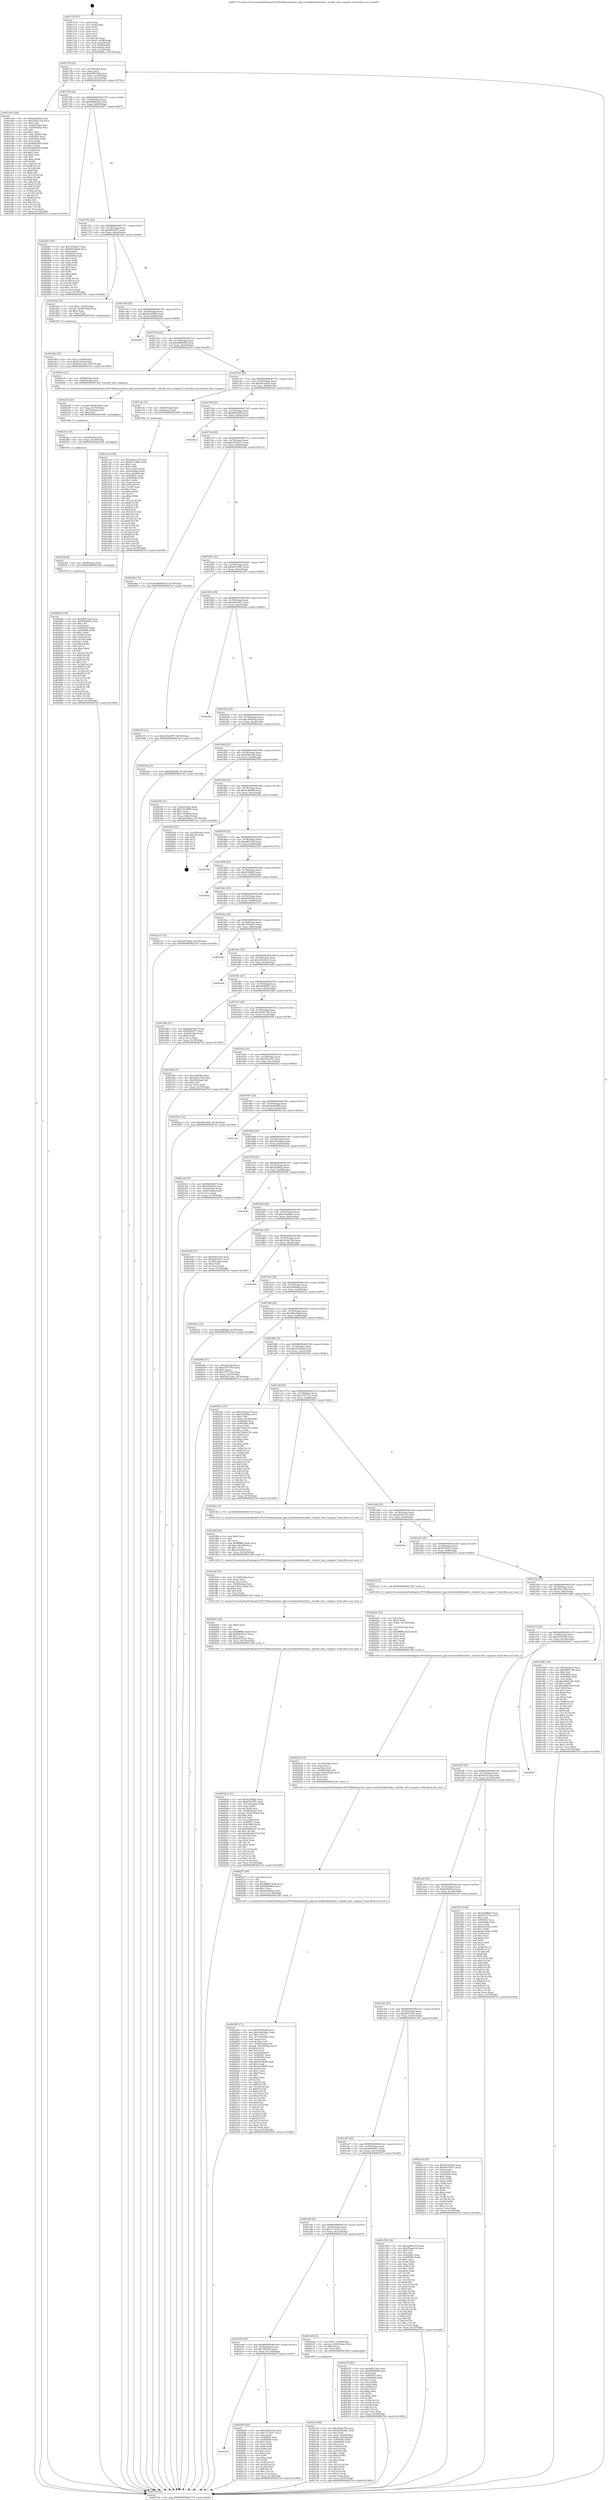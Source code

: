 digraph "0x401710" {
  label = "0x401710 (/mnt/c/Users/mathe/Desktop/tcc/POCII/binaries/extr_php-srcextdatelibtimelib.c_timelib_time_compare_Final-ollvm.out::main(0))"
  labelloc = "t"
  node[shape=record]

  Entry [label="",width=0.3,height=0.3,shape=circle,fillcolor=black,style=filled]
  "0x40173f" [label="{
     0x40173f [23]\l
     | [instrs]\l
     &nbsp;&nbsp;0x40173f \<+3\>: mov -0x74(%rbp),%eax\l
     &nbsp;&nbsp;0x401742 \<+2\>: mov %eax,%ecx\l
     &nbsp;&nbsp;0x401744 \<+6\>: sub $0x84f6778d,%ecx\l
     &nbsp;&nbsp;0x40174a \<+3\>: mov %eax,-0x78(%rbp)\l
     &nbsp;&nbsp;0x40174d \<+3\>: mov %ecx,-0x7c(%rbp)\l
     &nbsp;&nbsp;0x401750 \<+6\>: je 0000000000401e64 \<main+0x754\>\l
  }"]
  "0x401e64" [label="{
     0x401e64 [164]\l
     | [instrs]\l
     &nbsp;&nbsp;0x401e64 \<+5\>: mov $0x2f3cfb1b,%eax\l
     &nbsp;&nbsp;0x401e69 \<+5\>: mov $0x250a1726,%ecx\l
     &nbsp;&nbsp;0x401e6e \<+2\>: mov $0x1,%dl\l
     &nbsp;&nbsp;0x401e70 \<+3\>: mov -0x5c(%rbp),%esi\l
     &nbsp;&nbsp;0x401e73 \<+3\>: cmp -0x50(%rbp),%esi\l
     &nbsp;&nbsp;0x401e76 \<+4\>: setl %dil\l
     &nbsp;&nbsp;0x401e7a \<+4\>: and $0x1,%dil\l
     &nbsp;&nbsp;0x401e7e \<+4\>: mov %dil,-0x29(%rbp)\l
     &nbsp;&nbsp;0x401e82 \<+7\>: mov 0x40505c,%esi\l
     &nbsp;&nbsp;0x401e89 \<+8\>: mov 0x405060,%r8d\l
     &nbsp;&nbsp;0x401e91 \<+3\>: mov %esi,%r9d\l
     &nbsp;&nbsp;0x401e94 \<+7\>: sub $0x448c9f24,%r9d\l
     &nbsp;&nbsp;0x401e9b \<+4\>: sub $0x1,%r9d\l
     &nbsp;&nbsp;0x401e9f \<+7\>: add $0x448c9f24,%r9d\l
     &nbsp;&nbsp;0x401ea6 \<+4\>: imul %r9d,%esi\l
     &nbsp;&nbsp;0x401eaa \<+3\>: and $0x1,%esi\l
     &nbsp;&nbsp;0x401ead \<+3\>: cmp $0x0,%esi\l
     &nbsp;&nbsp;0x401eb0 \<+4\>: sete %dil\l
     &nbsp;&nbsp;0x401eb4 \<+4\>: cmp $0xa,%r8d\l
     &nbsp;&nbsp;0x401eb8 \<+4\>: setl %r10b\l
     &nbsp;&nbsp;0x401ebc \<+3\>: mov %dil,%r11b\l
     &nbsp;&nbsp;0x401ebf \<+4\>: xor $0xff,%r11b\l
     &nbsp;&nbsp;0x401ec3 \<+3\>: mov %r10b,%bl\l
     &nbsp;&nbsp;0x401ec6 \<+3\>: xor $0xff,%bl\l
     &nbsp;&nbsp;0x401ec9 \<+3\>: xor $0x0,%dl\l
     &nbsp;&nbsp;0x401ecc \<+3\>: mov %r11b,%r14b\l
     &nbsp;&nbsp;0x401ecf \<+4\>: and $0x0,%r14b\l
     &nbsp;&nbsp;0x401ed3 \<+3\>: and %dl,%dil\l
     &nbsp;&nbsp;0x401ed6 \<+3\>: mov %bl,%r15b\l
     &nbsp;&nbsp;0x401ed9 \<+4\>: and $0x0,%r15b\l
     &nbsp;&nbsp;0x401edd \<+3\>: and %dl,%r10b\l
     &nbsp;&nbsp;0x401ee0 \<+3\>: or %dil,%r14b\l
     &nbsp;&nbsp;0x401ee3 \<+3\>: or %r10b,%r15b\l
     &nbsp;&nbsp;0x401ee6 \<+3\>: xor %r15b,%r14b\l
     &nbsp;&nbsp;0x401ee9 \<+3\>: or %bl,%r11b\l
     &nbsp;&nbsp;0x401eec \<+4\>: xor $0xff,%r11b\l
     &nbsp;&nbsp;0x401ef0 \<+3\>: or $0x0,%dl\l
     &nbsp;&nbsp;0x401ef3 \<+3\>: and %dl,%r11b\l
     &nbsp;&nbsp;0x401ef6 \<+3\>: or %r11b,%r14b\l
     &nbsp;&nbsp;0x401ef9 \<+4\>: test $0x1,%r14b\l
     &nbsp;&nbsp;0x401efd \<+3\>: cmovne %ecx,%eax\l
     &nbsp;&nbsp;0x401f00 \<+3\>: mov %eax,-0x74(%rbp)\l
     &nbsp;&nbsp;0x401f03 \<+5\>: jmp 00000000004027e0 \<main+0x10d0\>\l
  }"]
  "0x401756" [label="{
     0x401756 [22]\l
     | [instrs]\l
     &nbsp;&nbsp;0x401756 \<+5\>: jmp 000000000040175b \<main+0x4b\>\l
     &nbsp;&nbsp;0x40175b \<+3\>: mov -0x78(%rbp),%eax\l
     &nbsp;&nbsp;0x40175e \<+5\>: sub $0x889b8193,%eax\l
     &nbsp;&nbsp;0x401763 \<+3\>: mov %eax,-0x80(%rbp)\l
     &nbsp;&nbsp;0x401766 \<+6\>: je 00000000004024b7 \<main+0xda7\>\l
  }"]
  Exit [label="",width=0.3,height=0.3,shape=circle,fillcolor=black,style=filled,peripheries=2]
  "0x4024b7" [label="{
     0x4024b7 [83]\l
     | [instrs]\l
     &nbsp;&nbsp;0x4024b7 \<+5\>: mov $0x165feae7,%eax\l
     &nbsp;&nbsp;0x4024bc \<+5\>: mov $0x50e5d8ab,%ecx\l
     &nbsp;&nbsp;0x4024c1 \<+2\>: xor %edx,%edx\l
     &nbsp;&nbsp;0x4024c3 \<+7\>: mov 0x40505c,%esi\l
     &nbsp;&nbsp;0x4024ca \<+7\>: mov 0x405060,%edi\l
     &nbsp;&nbsp;0x4024d1 \<+3\>: sub $0x1,%edx\l
     &nbsp;&nbsp;0x4024d4 \<+3\>: mov %esi,%r8d\l
     &nbsp;&nbsp;0x4024d7 \<+3\>: add %edx,%r8d\l
     &nbsp;&nbsp;0x4024da \<+4\>: imul %r8d,%esi\l
     &nbsp;&nbsp;0x4024de \<+3\>: and $0x1,%esi\l
     &nbsp;&nbsp;0x4024e1 \<+3\>: cmp $0x0,%esi\l
     &nbsp;&nbsp;0x4024e4 \<+4\>: sete %r9b\l
     &nbsp;&nbsp;0x4024e8 \<+3\>: cmp $0xa,%edi\l
     &nbsp;&nbsp;0x4024eb \<+4\>: setl %r10b\l
     &nbsp;&nbsp;0x4024ef \<+3\>: mov %r9b,%r11b\l
     &nbsp;&nbsp;0x4024f2 \<+3\>: and %r10b,%r11b\l
     &nbsp;&nbsp;0x4024f5 \<+3\>: xor %r10b,%r9b\l
     &nbsp;&nbsp;0x4024f8 \<+3\>: or %r9b,%r11b\l
     &nbsp;&nbsp;0x4024fb \<+4\>: test $0x1,%r11b\l
     &nbsp;&nbsp;0x4024ff \<+3\>: cmovne %ecx,%eax\l
     &nbsp;&nbsp;0x402502 \<+3\>: mov %eax,-0x74(%rbp)\l
     &nbsp;&nbsp;0x402505 \<+5\>: jmp 00000000004027e0 \<main+0x10d0\>\l
  }"]
  "0x40176c" [label="{
     0x40176c [25]\l
     | [instrs]\l
     &nbsp;&nbsp;0x40176c \<+5\>: jmp 0000000000401771 \<main+0x61\>\l
     &nbsp;&nbsp;0x401771 \<+3\>: mov -0x78(%rbp),%eax\l
     &nbsp;&nbsp;0x401774 \<+5\>: sub $0x8f56ef77,%eax\l
     &nbsp;&nbsp;0x401779 \<+6\>: mov %eax,-0x84(%rbp)\l
     &nbsp;&nbsp;0x40177f \<+6\>: je 0000000000401da6 \<main+0x696\>\l
  }"]
  "0x402404" [label="{
     0x402404 [138]\l
     | [instrs]\l
     &nbsp;&nbsp;0x402404 \<+5\>: mov $0xdff21542,%eax\l
     &nbsp;&nbsp;0x402409 \<+5\>: mov $0xb544947a,%esi\l
     &nbsp;&nbsp;0x40240e \<+2\>: mov $0x1,%cl\l
     &nbsp;&nbsp;0x402410 \<+2\>: xor %edx,%edx\l
     &nbsp;&nbsp;0x402412 \<+8\>: mov 0x40505c,%r8d\l
     &nbsp;&nbsp;0x40241a \<+8\>: mov 0x405060,%r9d\l
     &nbsp;&nbsp;0x402422 \<+3\>: sub $0x1,%edx\l
     &nbsp;&nbsp;0x402425 \<+3\>: mov %r8d,%r10d\l
     &nbsp;&nbsp;0x402428 \<+3\>: add %edx,%r10d\l
     &nbsp;&nbsp;0x40242b \<+4\>: imul %r10d,%r8d\l
     &nbsp;&nbsp;0x40242f \<+4\>: and $0x1,%r8d\l
     &nbsp;&nbsp;0x402433 \<+4\>: cmp $0x0,%r8d\l
     &nbsp;&nbsp;0x402437 \<+4\>: sete %r11b\l
     &nbsp;&nbsp;0x40243b \<+4\>: cmp $0xa,%r9d\l
     &nbsp;&nbsp;0x40243f \<+3\>: setl %bl\l
     &nbsp;&nbsp;0x402442 \<+3\>: mov %r11b,%r14b\l
     &nbsp;&nbsp;0x402445 \<+4\>: xor $0xff,%r14b\l
     &nbsp;&nbsp;0x402449 \<+3\>: mov %bl,%r15b\l
     &nbsp;&nbsp;0x40244c \<+4\>: xor $0xff,%r15b\l
     &nbsp;&nbsp;0x402450 \<+3\>: xor $0x1,%cl\l
     &nbsp;&nbsp;0x402453 \<+3\>: mov %r14b,%r12b\l
     &nbsp;&nbsp;0x402456 \<+4\>: and $0xff,%r12b\l
     &nbsp;&nbsp;0x40245a \<+3\>: and %cl,%r11b\l
     &nbsp;&nbsp;0x40245d \<+3\>: mov %r15b,%r13b\l
     &nbsp;&nbsp;0x402460 \<+4\>: and $0xff,%r13b\l
     &nbsp;&nbsp;0x402464 \<+2\>: and %cl,%bl\l
     &nbsp;&nbsp;0x402466 \<+3\>: or %r11b,%r12b\l
     &nbsp;&nbsp;0x402469 \<+3\>: or %bl,%r13b\l
     &nbsp;&nbsp;0x40246c \<+3\>: xor %r13b,%r12b\l
     &nbsp;&nbsp;0x40246f \<+3\>: or %r15b,%r14b\l
     &nbsp;&nbsp;0x402472 \<+4\>: xor $0xff,%r14b\l
     &nbsp;&nbsp;0x402476 \<+3\>: or $0x1,%cl\l
     &nbsp;&nbsp;0x402479 \<+3\>: and %cl,%r14b\l
     &nbsp;&nbsp;0x40247c \<+3\>: or %r14b,%r12b\l
     &nbsp;&nbsp;0x40247f \<+4\>: test $0x1,%r12b\l
     &nbsp;&nbsp;0x402483 \<+3\>: cmovne %esi,%eax\l
     &nbsp;&nbsp;0x402486 \<+3\>: mov %eax,-0x74(%rbp)\l
     &nbsp;&nbsp;0x402489 \<+5\>: jmp 00000000004027e0 \<main+0x10d0\>\l
  }"]
  "0x401da6" [label="{
     0x401da6 [23]\l
     | [instrs]\l
     &nbsp;&nbsp;0x401da6 \<+7\>: movl $0x1,-0x50(%rbp)\l
     &nbsp;&nbsp;0x401dad \<+4\>: movslq -0x50(%rbp),%rax\l
     &nbsp;&nbsp;0x401db1 \<+4\>: shl $0x4,%rax\l
     &nbsp;&nbsp;0x401db5 \<+3\>: mov %rax,%rdi\l
     &nbsp;&nbsp;0x401db8 \<+5\>: call 0000000000401050 \<malloc@plt\>\l
     | [calls]\l
     &nbsp;&nbsp;0x401050 \{1\} (unknown)\l
  }"]
  "0x401785" [label="{
     0x401785 [25]\l
     | [instrs]\l
     &nbsp;&nbsp;0x401785 \<+5\>: jmp 000000000040178a \<main+0x7a\>\l
     &nbsp;&nbsp;0x40178a \<+3\>: mov -0x78(%rbp),%eax\l
     &nbsp;&nbsp;0x40178d \<+5\>: sub $0x94a4599d,%eax\l
     &nbsp;&nbsp;0x401792 \<+6\>: mov %eax,-0x88(%rbp)\l
     &nbsp;&nbsp;0x401798 \<+6\>: je 00000000004024a6 \<main+0xd96\>\l
  }"]
  "0x4023fb" [label="{
     0x4023fb [9]\l
     | [instrs]\l
     &nbsp;&nbsp;0x4023fb \<+4\>: mov -0x68(%rbp),%rdi\l
     &nbsp;&nbsp;0x4023ff \<+5\>: call 0000000000401030 \<free@plt\>\l
     | [calls]\l
     &nbsp;&nbsp;0x401030 \{1\} (unknown)\l
  }"]
  "0x4024a6" [label="{
     0x4024a6\l
  }", style=dashed]
  "0x40179e" [label="{
     0x40179e [25]\l
     | [instrs]\l
     &nbsp;&nbsp;0x40179e \<+5\>: jmp 00000000004017a3 \<main+0x93\>\l
     &nbsp;&nbsp;0x4017a3 \<+3\>: mov -0x78(%rbp),%eax\l
     &nbsp;&nbsp;0x4017a6 \<+5\>: sub $0x94f99d9d,%eax\l
     &nbsp;&nbsp;0x4017ab \<+6\>: mov %eax,-0x8c(%rbp)\l
     &nbsp;&nbsp;0x4017b1 \<+6\>: je 00000000004023c8 \<main+0xcb8\>\l
  }"]
  "0x4023ec" [label="{
     0x4023ec [15]\l
     | [instrs]\l
     &nbsp;&nbsp;0x4023ec \<+4\>: mov -0x58(%rbp),%rdi\l
     &nbsp;&nbsp;0x4023f0 \<+6\>: mov %eax,-0x134(%rbp)\l
     &nbsp;&nbsp;0x4023f6 \<+5\>: call 0000000000401030 \<free@plt\>\l
     | [calls]\l
     &nbsp;&nbsp;0x401030 \{1\} (unknown)\l
  }"]
  "0x4023c8" [label="{
     0x4023c8 [13]\l
     | [instrs]\l
     &nbsp;&nbsp;0x4023c8 \<+4\>: mov -0x58(%rbp),%rdi\l
     &nbsp;&nbsp;0x4023cc \<+4\>: mov -0x68(%rbp),%rsi\l
     &nbsp;&nbsp;0x4023d0 \<+5\>: call 00000000004013e0 \<timelib_time_compare\>\l
     | [calls]\l
     &nbsp;&nbsp;0x4013e0 \{1\} (/mnt/c/Users/mathe/Desktop/tcc/POCII/binaries/extr_php-srcextdatelibtimelib.c_timelib_time_compare_Final-ollvm.out::timelib_time_compare)\l
  }"]
  "0x4017b7" [label="{
     0x4017b7 [25]\l
     | [instrs]\l
     &nbsp;&nbsp;0x4017b7 \<+5\>: jmp 00000000004017bc \<main+0xac\>\l
     &nbsp;&nbsp;0x4017bc \<+3\>: mov -0x78(%rbp),%eax\l
     &nbsp;&nbsp;0x4017bf \<+5\>: sub $0x95eaa61b,%eax\l
     &nbsp;&nbsp;0x4017c4 \<+6\>: mov %eax,-0x90(%rbp)\l
     &nbsp;&nbsp;0x4017ca \<+6\>: je 0000000000401cdc \<main+0x5cc\>\l
  }"]
  "0x4023d5" [label="{
     0x4023d5 [23]\l
     | [instrs]\l
     &nbsp;&nbsp;0x4023d5 \<+10\>: movabs $0x4030b6,%rdi\l
     &nbsp;&nbsp;0x4023df \<+3\>: mov %eax,-0x70(%rbp)\l
     &nbsp;&nbsp;0x4023e2 \<+3\>: mov -0x70(%rbp),%esi\l
     &nbsp;&nbsp;0x4023e5 \<+2\>: mov $0x0,%al\l
     &nbsp;&nbsp;0x4023e7 \<+5\>: call 0000000000401040 \<printf@plt\>\l
     | [calls]\l
     &nbsp;&nbsp;0x401040 \{1\} (unknown)\l
  }"]
  "0x401cdc" [label="{
     0x401cdc [13]\l
     | [instrs]\l
     &nbsp;&nbsp;0x401cdc \<+4\>: mov -0x48(%rbp),%rax\l
     &nbsp;&nbsp;0x401ce0 \<+4\>: mov 0x8(%rax),%rdi\l
     &nbsp;&nbsp;0x401ce4 \<+5\>: call 0000000000401060 \<atoi@plt\>\l
     | [calls]\l
     &nbsp;&nbsp;0x401060 \{1\} (unknown)\l
  }"]
  "0x4017d0" [label="{
     0x4017d0 [25]\l
     | [instrs]\l
     &nbsp;&nbsp;0x4017d0 \<+5\>: jmp 00000000004017d5 \<main+0xc5\>\l
     &nbsp;&nbsp;0x4017d5 \<+3\>: mov -0x78(%rbp),%eax\l
     &nbsp;&nbsp;0x4017d8 \<+5\>: sub $0x99e640f4,%eax\l
     &nbsp;&nbsp;0x4017dd \<+6\>: mov %eax,-0x94(%rbp)\l
     &nbsp;&nbsp;0x4017e3 \<+6\>: je 00000000004025c2 \<main+0xeb2\>\l
  }"]
  "0x40229f" [label="{
     0x40229f [171]\l
     | [instrs]\l
     &nbsp;&nbsp;0x40229f \<+5\>: mov $0x5b7b5e85,%ecx\l
     &nbsp;&nbsp;0x4022a4 \<+5\>: mov $0xcd0039a3,%edx\l
     &nbsp;&nbsp;0x4022a9 \<+3\>: mov $0x1,%r11b\l
     &nbsp;&nbsp;0x4022ac \<+6\>: mov -0x130(%rbp),%esi\l
     &nbsp;&nbsp;0x4022b2 \<+3\>: imul %eax,%esi\l
     &nbsp;&nbsp;0x4022b5 \<+3\>: movslq %esi,%r8\l
     &nbsp;&nbsp;0x4022b8 \<+4\>: mov -0x68(%rbp),%r9\l
     &nbsp;&nbsp;0x4022bc \<+4\>: movslq -0x6c(%rbp),%r10\l
     &nbsp;&nbsp;0x4022c0 \<+4\>: shl $0x4,%r10\l
     &nbsp;&nbsp;0x4022c4 \<+3\>: add %r10,%r9\l
     &nbsp;&nbsp;0x4022c7 \<+4\>: mov %r8,0x8(%r9)\l
     &nbsp;&nbsp;0x4022cb \<+7\>: mov 0x40505c,%eax\l
     &nbsp;&nbsp;0x4022d2 \<+7\>: mov 0x405060,%esi\l
     &nbsp;&nbsp;0x4022d9 \<+2\>: mov %eax,%edi\l
     &nbsp;&nbsp;0x4022db \<+6\>: add $0x3ef14bd8,%edi\l
     &nbsp;&nbsp;0x4022e1 \<+3\>: sub $0x1,%edi\l
     &nbsp;&nbsp;0x4022e4 \<+6\>: sub $0x3ef14bd8,%edi\l
     &nbsp;&nbsp;0x4022ea \<+3\>: imul %edi,%eax\l
     &nbsp;&nbsp;0x4022ed \<+3\>: and $0x1,%eax\l
     &nbsp;&nbsp;0x4022f0 \<+3\>: cmp $0x0,%eax\l
     &nbsp;&nbsp;0x4022f3 \<+3\>: sete %bl\l
     &nbsp;&nbsp;0x4022f6 \<+3\>: cmp $0xa,%esi\l
     &nbsp;&nbsp;0x4022f9 \<+4\>: setl %r14b\l
     &nbsp;&nbsp;0x4022fd \<+3\>: mov %bl,%r15b\l
     &nbsp;&nbsp;0x402300 \<+4\>: xor $0xff,%r15b\l
     &nbsp;&nbsp;0x402304 \<+3\>: mov %r14b,%r12b\l
     &nbsp;&nbsp;0x402307 \<+4\>: xor $0xff,%r12b\l
     &nbsp;&nbsp;0x40230b \<+4\>: xor $0x0,%r11b\l
     &nbsp;&nbsp;0x40230f \<+3\>: mov %r15b,%r13b\l
     &nbsp;&nbsp;0x402312 \<+4\>: and $0x0,%r13b\l
     &nbsp;&nbsp;0x402316 \<+3\>: and %r11b,%bl\l
     &nbsp;&nbsp;0x402319 \<+3\>: mov %r12b,%al\l
     &nbsp;&nbsp;0x40231c \<+2\>: and $0x0,%al\l
     &nbsp;&nbsp;0x40231e \<+3\>: and %r11b,%r14b\l
     &nbsp;&nbsp;0x402321 \<+3\>: or %bl,%r13b\l
     &nbsp;&nbsp;0x402324 \<+3\>: or %r14b,%al\l
     &nbsp;&nbsp;0x402327 \<+3\>: xor %al,%r13b\l
     &nbsp;&nbsp;0x40232a \<+3\>: or %r12b,%r15b\l
     &nbsp;&nbsp;0x40232d \<+4\>: xor $0xff,%r15b\l
     &nbsp;&nbsp;0x402331 \<+4\>: or $0x0,%r11b\l
     &nbsp;&nbsp;0x402335 \<+3\>: and %r11b,%r15b\l
     &nbsp;&nbsp;0x402338 \<+3\>: or %r15b,%r13b\l
     &nbsp;&nbsp;0x40233b \<+4\>: test $0x1,%r13b\l
     &nbsp;&nbsp;0x40233f \<+3\>: cmovne %edx,%ecx\l
     &nbsp;&nbsp;0x402342 \<+3\>: mov %ecx,-0x74(%rbp)\l
     &nbsp;&nbsp;0x402345 \<+5\>: jmp 00000000004027e0 \<main+0x10d0\>\l
  }"]
  "0x4025c2" [label="{
     0x4025c2\l
  }", style=dashed]
  "0x4017e9" [label="{
     0x4017e9 [25]\l
     | [instrs]\l
     &nbsp;&nbsp;0x4017e9 \<+5\>: jmp 00000000004017ee \<main+0xde\>\l
     &nbsp;&nbsp;0x4017ee \<+3\>: mov -0x78(%rbp),%eax\l
     &nbsp;&nbsp;0x4017f1 \<+5\>: sub $0xb544947a,%eax\l
     &nbsp;&nbsp;0x4017f6 \<+6\>: mov %eax,-0x98(%rbp)\l
     &nbsp;&nbsp;0x4017fc \<+6\>: je 000000000040248e \<main+0xd7e\>\l
  }"]
  "0x402277" [label="{
     0x402277 [40]\l
     | [instrs]\l
     &nbsp;&nbsp;0x402277 \<+5\>: mov $0x2,%ecx\l
     &nbsp;&nbsp;0x40227c \<+1\>: cltd\l
     &nbsp;&nbsp;0x40227d \<+2\>: idiv %ecx\l
     &nbsp;&nbsp;0x40227f \<+6\>: imul $0xfffffffe,%edx,%ecx\l
     &nbsp;&nbsp;0x402285 \<+6\>: add $0x644d94e4,%ecx\l
     &nbsp;&nbsp;0x40228b \<+3\>: add $0x1,%ecx\l
     &nbsp;&nbsp;0x40228e \<+6\>: sub $0x644d94e4,%ecx\l
     &nbsp;&nbsp;0x402294 \<+6\>: mov %ecx,-0x130(%rbp)\l
     &nbsp;&nbsp;0x40229a \<+5\>: call 0000000000401160 \<next_i\>\l
     | [calls]\l
     &nbsp;&nbsp;0x401160 \{1\} (/mnt/c/Users/mathe/Desktop/tcc/POCII/binaries/extr_php-srcextdatelibtimelib.c_timelib_time_compare_Final-ollvm.out::next_i)\l
  }"]
  "0x40248e" [label="{
     0x40248e [12]\l
     | [instrs]\l
     &nbsp;&nbsp;0x40248e \<+7\>: movl $0x889b8193,-0x74(%rbp)\l
     &nbsp;&nbsp;0x402495 \<+5\>: jmp 00000000004027e0 \<main+0x10d0\>\l
  }"]
  "0x401802" [label="{
     0x401802 [25]\l
     | [instrs]\l
     &nbsp;&nbsp;0x401802 \<+5\>: jmp 0000000000401807 \<main+0xf7\>\l
     &nbsp;&nbsp;0x401807 \<+3\>: mov -0x78(%rbp),%eax\l
     &nbsp;&nbsp;0x40180a \<+5\>: sub $0xb611998c,%eax\l
     &nbsp;&nbsp;0x40180f \<+6\>: mov %eax,-0x9c(%rbp)\l
     &nbsp;&nbsp;0x401815 \<+6\>: je 0000000000401d7f \<main+0x66f\>\l
  }"]
  "0x402254" [label="{
     0x402254 [35]\l
     | [instrs]\l
     &nbsp;&nbsp;0x402254 \<+6\>: mov -0x12c(%rbp),%ecx\l
     &nbsp;&nbsp;0x40225a \<+3\>: imul %eax,%ecx\l
     &nbsp;&nbsp;0x40225d \<+3\>: movslq %ecx,%r8\l
     &nbsp;&nbsp;0x402260 \<+4\>: mov -0x68(%rbp),%r9\l
     &nbsp;&nbsp;0x402264 \<+4\>: movslq -0x6c(%rbp),%r10\l
     &nbsp;&nbsp;0x402268 \<+4\>: shl $0x4,%r10\l
     &nbsp;&nbsp;0x40226c \<+3\>: add %r10,%r9\l
     &nbsp;&nbsp;0x40226f \<+3\>: mov %r8,(%r9)\l
     &nbsp;&nbsp;0x402272 \<+5\>: call 0000000000401160 \<next_i\>\l
     | [calls]\l
     &nbsp;&nbsp;0x401160 \{1\} (/mnt/c/Users/mathe/Desktop/tcc/POCII/binaries/extr_php-srcextdatelibtimelib.c_timelib_time_compare_Final-ollvm.out::next_i)\l
  }"]
  "0x401d7f" [label="{
     0x401d7f [12]\l
     | [instrs]\l
     &nbsp;&nbsp;0x401d7f \<+7\>: movl $0x245d2957,-0x74(%rbp)\l
     &nbsp;&nbsp;0x401d86 \<+5\>: jmp 00000000004027e0 \<main+0x10d0\>\l
  }"]
  "0x40181b" [label="{
     0x40181b [25]\l
     | [instrs]\l
     &nbsp;&nbsp;0x40181b \<+5\>: jmp 0000000000401820 \<main+0x110\>\l
     &nbsp;&nbsp;0x401820 \<+3\>: mov -0x78(%rbp),%eax\l
     &nbsp;&nbsp;0x401823 \<+5\>: sub $0xbb2019e7,%eax\l
     &nbsp;&nbsp;0x401828 \<+6\>: mov %eax,-0xa0(%rbp)\l
     &nbsp;&nbsp;0x40182e \<+6\>: je 000000000040249a \<main+0xd8a\>\l
  }"]
  "0x402220" [label="{
     0x402220 [52]\l
     | [instrs]\l
     &nbsp;&nbsp;0x402220 \<+2\>: xor %ecx,%ecx\l
     &nbsp;&nbsp;0x402222 \<+5\>: mov $0x2,%edx\l
     &nbsp;&nbsp;0x402227 \<+6\>: mov %edx,-0x128(%rbp)\l
     &nbsp;&nbsp;0x40222d \<+1\>: cltd\l
     &nbsp;&nbsp;0x40222e \<+6\>: mov -0x128(%rbp),%esi\l
     &nbsp;&nbsp;0x402234 \<+2\>: idiv %esi\l
     &nbsp;&nbsp;0x402236 \<+6\>: imul $0xfffffffe,%edx,%edx\l
     &nbsp;&nbsp;0x40223c \<+2\>: mov %ecx,%edi\l
     &nbsp;&nbsp;0x40223e \<+2\>: sub %edx,%edi\l
     &nbsp;&nbsp;0x402240 \<+2\>: mov %ecx,%edx\l
     &nbsp;&nbsp;0x402242 \<+3\>: sub $0x1,%edx\l
     &nbsp;&nbsp;0x402245 \<+2\>: add %edx,%edi\l
     &nbsp;&nbsp;0x402247 \<+2\>: sub %edi,%ecx\l
     &nbsp;&nbsp;0x402249 \<+6\>: mov %ecx,-0x12c(%rbp)\l
     &nbsp;&nbsp;0x40224f \<+5\>: call 0000000000401160 \<next_i\>\l
     | [calls]\l
     &nbsp;&nbsp;0x401160 \{1\} (/mnt/c/Users/mathe/Desktop/tcc/POCII/binaries/extr_php-srcextdatelibtimelib.c_timelib_time_compare_Final-ollvm.out::next_i)\l
  }"]
  "0x40249a" [label="{
     0x40249a\l
  }", style=dashed]
  "0x401834" [label="{
     0x401834 [25]\l
     | [instrs]\l
     &nbsp;&nbsp;0x401834 \<+5\>: jmp 0000000000401839 \<main+0x129\>\l
     &nbsp;&nbsp;0x401839 \<+3\>: mov -0x78(%rbp),%eax\l
     &nbsp;&nbsp;0x40183c \<+5\>: sub $0xcd0039a3,%eax\l
     &nbsp;&nbsp;0x401841 \<+6\>: mov %eax,-0xa4(%rbp)\l
     &nbsp;&nbsp;0x401847 \<+6\>: je 000000000040234a \<main+0xc3a\>\l
  }"]
  "0x40213f" [label="{
     0x40213f [98]\l
     | [instrs]\l
     &nbsp;&nbsp;0x40213f \<+5\>: mov $0x3bd2e74b,%ecx\l
     &nbsp;&nbsp;0x402144 \<+5\>: mov $0xf2d4b4b2,%edx\l
     &nbsp;&nbsp;0x402149 \<+2\>: xor %esi,%esi\l
     &nbsp;&nbsp;0x40214b \<+4\>: mov %rax,-0x68(%rbp)\l
     &nbsp;&nbsp;0x40214f \<+7\>: movl $0x0,-0x6c(%rbp)\l
     &nbsp;&nbsp;0x402156 \<+8\>: mov 0x40505c,%r8d\l
     &nbsp;&nbsp;0x40215e \<+8\>: mov 0x405060,%r9d\l
     &nbsp;&nbsp;0x402166 \<+3\>: sub $0x1,%esi\l
     &nbsp;&nbsp;0x402169 \<+3\>: mov %r8d,%r10d\l
     &nbsp;&nbsp;0x40216c \<+3\>: add %esi,%r10d\l
     &nbsp;&nbsp;0x40216f \<+4\>: imul %r10d,%r8d\l
     &nbsp;&nbsp;0x402173 \<+4\>: and $0x1,%r8d\l
     &nbsp;&nbsp;0x402177 \<+4\>: cmp $0x0,%r8d\l
     &nbsp;&nbsp;0x40217b \<+4\>: sete %r11b\l
     &nbsp;&nbsp;0x40217f \<+4\>: cmp $0xa,%r9d\l
     &nbsp;&nbsp;0x402183 \<+3\>: setl %bl\l
     &nbsp;&nbsp;0x402186 \<+3\>: mov %r11b,%r14b\l
     &nbsp;&nbsp;0x402189 \<+3\>: and %bl,%r14b\l
     &nbsp;&nbsp;0x40218c \<+3\>: xor %bl,%r11b\l
     &nbsp;&nbsp;0x40218f \<+3\>: or %r11b,%r14b\l
     &nbsp;&nbsp;0x402192 \<+4\>: test $0x1,%r14b\l
     &nbsp;&nbsp;0x402196 \<+3\>: cmovne %edx,%ecx\l
     &nbsp;&nbsp;0x402199 \<+3\>: mov %ecx,-0x74(%rbp)\l
     &nbsp;&nbsp;0x40219c \<+5\>: jmp 00000000004027e0 \<main+0x10d0\>\l
  }"]
  "0x40234a" [label="{
     0x40234a [12]\l
     | [instrs]\l
     &nbsp;&nbsp;0x40234a \<+7\>: movl $0xd0fbe296,-0x74(%rbp)\l
     &nbsp;&nbsp;0x402351 \<+5\>: jmp 00000000004027e0 \<main+0x10d0\>\l
  }"]
  "0x40184d" [label="{
     0x40184d [25]\l
     | [instrs]\l
     &nbsp;&nbsp;0x40184d \<+5\>: jmp 0000000000401852 \<main+0x142\>\l
     &nbsp;&nbsp;0x401852 \<+3\>: mov -0x78(%rbp),%eax\l
     &nbsp;&nbsp;0x401855 \<+5\>: sub $0xd0fbe296,%eax\l
     &nbsp;&nbsp;0x40185a \<+6\>: mov %eax,-0xa8(%rbp)\l
     &nbsp;&nbsp;0x401860 \<+6\>: je 0000000000402356 \<main+0xc46\>\l
  }"]
  "0x401b22" [label="{
     0x401b22\l
  }", style=dashed]
  "0x402356" [label="{
     0x402356 [31]\l
     | [instrs]\l
     &nbsp;&nbsp;0x402356 \<+3\>: mov -0x6c(%rbp),%eax\l
     &nbsp;&nbsp;0x402359 \<+5\>: add $0x733c6945,%eax\l
     &nbsp;&nbsp;0x40235e \<+3\>: add $0x1,%eax\l
     &nbsp;&nbsp;0x402361 \<+5\>: sub $0x733c6945,%eax\l
     &nbsp;&nbsp;0x402366 \<+3\>: mov %eax,-0x6c(%rbp)\l
     &nbsp;&nbsp;0x402369 \<+7\>: movl $0x2d53dbaa,-0x74(%rbp)\l
     &nbsp;&nbsp;0x402370 \<+5\>: jmp 00000000004027e0 \<main+0x10d0\>\l
  }"]
  "0x401866" [label="{
     0x401866 [25]\l
     | [instrs]\l
     &nbsp;&nbsp;0x401866 \<+5\>: jmp 000000000040186b \<main+0x15b\>\l
     &nbsp;&nbsp;0x40186b \<+3\>: mov -0x78(%rbp),%eax\l
     &nbsp;&nbsp;0x40186e \<+5\>: sub $0xdcdf0d8b,%eax\l
     &nbsp;&nbsp;0x401873 \<+6\>: mov %eax,-0xac(%rbp)\l
     &nbsp;&nbsp;0x401879 \<+6\>: je 00000000004025ad \<main+0xe9d\>\l
  }"]
  "0x4020d5" [label="{
     0x4020d5 [83]\l
     | [instrs]\l
     &nbsp;&nbsp;0x4020d5 \<+5\>: mov $0x3bd2e74b,%eax\l
     &nbsp;&nbsp;0x4020da \<+5\>: mov $0x71c1fe31,%ecx\l
     &nbsp;&nbsp;0x4020df \<+2\>: xor %edx,%edx\l
     &nbsp;&nbsp;0x4020e1 \<+7\>: mov 0x40505c,%esi\l
     &nbsp;&nbsp;0x4020e8 \<+7\>: mov 0x405060,%edi\l
     &nbsp;&nbsp;0x4020ef \<+3\>: sub $0x1,%edx\l
     &nbsp;&nbsp;0x4020f2 \<+3\>: mov %esi,%r8d\l
     &nbsp;&nbsp;0x4020f5 \<+3\>: add %edx,%r8d\l
     &nbsp;&nbsp;0x4020f8 \<+4\>: imul %r8d,%esi\l
     &nbsp;&nbsp;0x4020fc \<+3\>: and $0x1,%esi\l
     &nbsp;&nbsp;0x4020ff \<+3\>: cmp $0x0,%esi\l
     &nbsp;&nbsp;0x402102 \<+4\>: sete %r9b\l
     &nbsp;&nbsp;0x402106 \<+3\>: cmp $0xa,%edi\l
     &nbsp;&nbsp;0x402109 \<+4\>: setl %r10b\l
     &nbsp;&nbsp;0x40210d \<+3\>: mov %r9b,%r11b\l
     &nbsp;&nbsp;0x402110 \<+3\>: and %r10b,%r11b\l
     &nbsp;&nbsp;0x402113 \<+3\>: xor %r10b,%r9b\l
     &nbsp;&nbsp;0x402116 \<+3\>: or %r9b,%r11b\l
     &nbsp;&nbsp;0x402119 \<+4\>: test $0x1,%r11b\l
     &nbsp;&nbsp;0x40211d \<+3\>: cmovne %ecx,%eax\l
     &nbsp;&nbsp;0x402120 \<+3\>: mov %eax,-0x74(%rbp)\l
     &nbsp;&nbsp;0x402123 \<+5\>: jmp 00000000004027e0 \<main+0x10d0\>\l
  }"]
  "0x4025ad" [label="{
     0x4025ad [21]\l
     | [instrs]\l
     &nbsp;&nbsp;0x4025ad \<+3\>: mov -0x38(%rbp),%eax\l
     &nbsp;&nbsp;0x4025b0 \<+7\>: add $0x128,%rsp\l
     &nbsp;&nbsp;0x4025b7 \<+1\>: pop %rbx\l
     &nbsp;&nbsp;0x4025b8 \<+2\>: pop %r12\l
     &nbsp;&nbsp;0x4025ba \<+2\>: pop %r13\l
     &nbsp;&nbsp;0x4025bc \<+2\>: pop %r14\l
     &nbsp;&nbsp;0x4025be \<+2\>: pop %r15\l
     &nbsp;&nbsp;0x4025c0 \<+1\>: pop %rbp\l
     &nbsp;&nbsp;0x4025c1 \<+1\>: ret\l
  }"]
  "0x40187f" [label="{
     0x40187f [25]\l
     | [instrs]\l
     &nbsp;&nbsp;0x40187f \<+5\>: jmp 0000000000401884 \<main+0x174\>\l
     &nbsp;&nbsp;0x401884 \<+3\>: mov -0x78(%rbp),%eax\l
     &nbsp;&nbsp;0x401887 \<+5\>: sub $0xdff21542,%eax\l
     &nbsp;&nbsp;0x40188c \<+6\>: mov %eax,-0xb0(%rbp)\l
     &nbsp;&nbsp;0x401892 \<+6\>: je 000000000040278a \<main+0x107a\>\l
  }"]
  "0x401b09" [label="{
     0x401b09 [25]\l
     | [instrs]\l
     &nbsp;&nbsp;0x401b09 \<+5\>: jmp 0000000000401b0e \<main+0x3fe\>\l
     &nbsp;&nbsp;0x401b0e \<+3\>: mov -0x78(%rbp),%eax\l
     &nbsp;&nbsp;0x401b11 \<+5\>: sub $0x74ff1fbb,%eax\l
     &nbsp;&nbsp;0x401b16 \<+6\>: mov %eax,-0x118(%rbp)\l
     &nbsp;&nbsp;0x401b1c \<+6\>: je 00000000004020d5 \<main+0x9c5\>\l
  }"]
  "0x40278a" [label="{
     0x40278a\l
  }", style=dashed]
  "0x401898" [label="{
     0x401898 [25]\l
     | [instrs]\l
     &nbsp;&nbsp;0x401898 \<+5\>: jmp 000000000040189d \<main+0x18d\>\l
     &nbsp;&nbsp;0x40189d \<+3\>: mov -0x78(%rbp),%eax\l
     &nbsp;&nbsp;0x4018a0 \<+5\>: sub $0xf21f8820,%eax\l
     &nbsp;&nbsp;0x4018a5 \<+6\>: mov %eax,-0xb4(%rbp)\l
     &nbsp;&nbsp;0x4018ab \<+6\>: je 0000000000402602 \<main+0xef2\>\l
  }"]
  "0x402128" [label="{
     0x402128 [23]\l
     | [instrs]\l
     &nbsp;&nbsp;0x402128 \<+7\>: movl $0x1,-0x60(%rbp)\l
     &nbsp;&nbsp;0x40212f \<+4\>: movslq -0x60(%rbp),%rax\l
     &nbsp;&nbsp;0x402133 \<+4\>: shl $0x4,%rax\l
     &nbsp;&nbsp;0x402137 \<+3\>: mov %rax,%rdi\l
     &nbsp;&nbsp;0x40213a \<+5\>: call 0000000000401050 \<malloc@plt\>\l
     | [calls]\l
     &nbsp;&nbsp;0x401050 \{1\} (unknown)\l
  }"]
  "0x402602" [label="{
     0x402602\l
  }", style=dashed]
  "0x4018b1" [label="{
     0x4018b1 [25]\l
     | [instrs]\l
     &nbsp;&nbsp;0x4018b1 \<+5\>: jmp 00000000004018b6 \<main+0x1a6\>\l
     &nbsp;&nbsp;0x4018b6 \<+3\>: mov -0x78(%rbp),%eax\l
     &nbsp;&nbsp;0x4018b9 \<+5\>: sub $0xf2d4b4b2,%eax\l
     &nbsp;&nbsp;0x4018be \<+6\>: mov %eax,-0xb8(%rbp)\l
     &nbsp;&nbsp;0x4018c4 \<+6\>: je 00000000004021a1 \<main+0xa91\>\l
  }"]
  "0x401af0" [label="{
     0x401af0 [25]\l
     | [instrs]\l
     &nbsp;&nbsp;0x401af0 \<+5\>: jmp 0000000000401af5 \<main+0x3e5\>\l
     &nbsp;&nbsp;0x401af5 \<+3\>: mov -0x78(%rbp),%eax\l
     &nbsp;&nbsp;0x401af8 \<+5\>: sub $0x71c1fe31,%eax\l
     &nbsp;&nbsp;0x401afd \<+6\>: mov %eax,-0x114(%rbp)\l
     &nbsp;&nbsp;0x401b03 \<+6\>: je 0000000000402128 \<main+0xa18\>\l
  }"]
  "0x4021a1" [label="{
     0x4021a1 [12]\l
     | [instrs]\l
     &nbsp;&nbsp;0x4021a1 \<+7\>: movl $0x2d53dbaa,-0x74(%rbp)\l
     &nbsp;&nbsp;0x4021a8 \<+5\>: jmp 00000000004027e0 \<main+0x10d0\>\l
  }"]
  "0x4018ca" [label="{
     0x4018ca [25]\l
     | [instrs]\l
     &nbsp;&nbsp;0x4018ca \<+5\>: jmp 00000000004018cf \<main+0x1bf\>\l
     &nbsp;&nbsp;0x4018cf \<+3\>: mov -0x78(%rbp),%eax\l
     &nbsp;&nbsp;0x4018d2 \<+5\>: sub $0x165feae7,%eax\l
     &nbsp;&nbsp;0x4018d7 \<+6\>: mov %eax,-0xbc(%rbp)\l
     &nbsp;&nbsp;0x4018dd \<+6\>: je 00000000004027d2 \<main+0x10c2\>\l
  }"]
  "0x402375" [label="{
     0x402375 [83]\l
     | [instrs]\l
     &nbsp;&nbsp;0x402375 \<+5\>: mov $0xdff21542,%eax\l
     &nbsp;&nbsp;0x40237a \<+5\>: mov $0x94f99d9d,%ecx\l
     &nbsp;&nbsp;0x40237f \<+2\>: xor %edx,%edx\l
     &nbsp;&nbsp;0x402381 \<+7\>: mov 0x40505c,%esi\l
     &nbsp;&nbsp;0x402388 \<+7\>: mov 0x405060,%edi\l
     &nbsp;&nbsp;0x40238f \<+3\>: sub $0x1,%edx\l
     &nbsp;&nbsp;0x402392 \<+3\>: mov %esi,%r8d\l
     &nbsp;&nbsp;0x402395 \<+3\>: add %edx,%r8d\l
     &nbsp;&nbsp;0x402398 \<+4\>: imul %r8d,%esi\l
     &nbsp;&nbsp;0x40239c \<+3\>: and $0x1,%esi\l
     &nbsp;&nbsp;0x40239f \<+3\>: cmp $0x0,%esi\l
     &nbsp;&nbsp;0x4023a2 \<+4\>: sete %r9b\l
     &nbsp;&nbsp;0x4023a6 \<+3\>: cmp $0xa,%edi\l
     &nbsp;&nbsp;0x4023a9 \<+4\>: setl %r10b\l
     &nbsp;&nbsp;0x4023ad \<+3\>: mov %r9b,%r11b\l
     &nbsp;&nbsp;0x4023b0 \<+3\>: and %r10b,%r11b\l
     &nbsp;&nbsp;0x4023b3 \<+3\>: xor %r10b,%r9b\l
     &nbsp;&nbsp;0x4023b6 \<+3\>: or %r9b,%r11b\l
     &nbsp;&nbsp;0x4023b9 \<+4\>: test $0x1,%r11b\l
     &nbsp;&nbsp;0x4023bd \<+3\>: cmovne %ecx,%eax\l
     &nbsp;&nbsp;0x4023c0 \<+3\>: mov %eax,-0x74(%rbp)\l
     &nbsp;&nbsp;0x4023c3 \<+5\>: jmp 00000000004027e0 \<main+0x10d0\>\l
  }"]
  "0x4027d2" [label="{
     0x4027d2\l
  }", style=dashed]
  "0x4018e3" [label="{
     0x4018e3 [25]\l
     | [instrs]\l
     &nbsp;&nbsp;0x4018e3 \<+5\>: jmp 00000000004018e8 \<main+0x1d8\>\l
     &nbsp;&nbsp;0x4018e8 \<+3\>: mov -0x78(%rbp),%eax\l
     &nbsp;&nbsp;0x4018eb \<+5\>: sub $0x22636ce1,%eax\l
     &nbsp;&nbsp;0x4018f0 \<+6\>: mov %eax,-0xc0(%rbp)\l
     &nbsp;&nbsp;0x4018f6 \<+6\>: je 0000000000401b60 \<main+0x450\>\l
  }"]
  "0x40202b" [label="{
     0x40202b [127]\l
     | [instrs]\l
     &nbsp;&nbsp;0x40202b \<+5\>: mov $0xf21f8820,%ecx\l
     &nbsp;&nbsp;0x402030 \<+5\>: mov $0x2781f3f1,%edx\l
     &nbsp;&nbsp;0x402035 \<+7\>: mov -0x124(%rbp),%r9d\l
     &nbsp;&nbsp;0x40203c \<+4\>: imul %eax,%r9d\l
     &nbsp;&nbsp;0x402040 \<+3\>: movslq %r9d,%rsi\l
     &nbsp;&nbsp;0x402043 \<+4\>: mov -0x58(%rbp),%rdi\l
     &nbsp;&nbsp;0x402047 \<+4\>: movslq -0x5c(%rbp),%r8\l
     &nbsp;&nbsp;0x40204b \<+4\>: shl $0x4,%r8\l
     &nbsp;&nbsp;0x40204f \<+3\>: add %r8,%rdi\l
     &nbsp;&nbsp;0x402052 \<+4\>: mov %rsi,0x8(%rdi)\l
     &nbsp;&nbsp;0x402056 \<+7\>: mov 0x40505c,%eax\l
     &nbsp;&nbsp;0x40205d \<+8\>: mov 0x405060,%r9d\l
     &nbsp;&nbsp;0x402065 \<+3\>: mov %eax,%r10d\l
     &nbsp;&nbsp;0x402068 \<+7\>: sub $0xd4b4b207,%r10d\l
     &nbsp;&nbsp;0x40206f \<+4\>: sub $0x1,%r10d\l
     &nbsp;&nbsp;0x402073 \<+7\>: add $0xd4b4b207,%r10d\l
     &nbsp;&nbsp;0x40207a \<+4\>: imul %r10d,%eax\l
     &nbsp;&nbsp;0x40207e \<+3\>: and $0x1,%eax\l
     &nbsp;&nbsp;0x402081 \<+3\>: cmp $0x0,%eax\l
     &nbsp;&nbsp;0x402084 \<+4\>: sete %r11b\l
     &nbsp;&nbsp;0x402088 \<+4\>: cmp $0xa,%r9d\l
     &nbsp;&nbsp;0x40208c \<+3\>: setl %bl\l
     &nbsp;&nbsp;0x40208f \<+3\>: mov %r11b,%r14b\l
     &nbsp;&nbsp;0x402092 \<+3\>: and %bl,%r14b\l
     &nbsp;&nbsp;0x402095 \<+3\>: xor %bl,%r11b\l
     &nbsp;&nbsp;0x402098 \<+3\>: or %r11b,%r14b\l
     &nbsp;&nbsp;0x40209b \<+4\>: test $0x1,%r14b\l
     &nbsp;&nbsp;0x40209f \<+3\>: cmovne %edx,%ecx\l
     &nbsp;&nbsp;0x4020a2 \<+3\>: mov %ecx,-0x74(%rbp)\l
     &nbsp;&nbsp;0x4020a5 \<+5\>: jmp 00000000004027e0 \<main+0x10d0\>\l
  }"]
  "0x401b60" [label="{
     0x401b60\l
  }", style=dashed]
  "0x4018fc" [label="{
     0x4018fc [25]\l
     | [instrs]\l
     &nbsp;&nbsp;0x4018fc \<+5\>: jmp 0000000000401901 \<main+0x1f1\>\l
     &nbsp;&nbsp;0x401901 \<+3\>: mov -0x78(%rbp),%eax\l
     &nbsp;&nbsp;0x401904 \<+5\>: sub $0x245d2957,%eax\l
     &nbsp;&nbsp;0x401909 \<+6\>: mov %eax,-0xc4(%rbp)\l
     &nbsp;&nbsp;0x40190f \<+6\>: je 0000000000401d8b \<main+0x67b\>\l
  }"]
  "0x402003" [label="{
     0x402003 [40]\l
     | [instrs]\l
     &nbsp;&nbsp;0x402003 \<+5\>: mov $0x2,%ecx\l
     &nbsp;&nbsp;0x402008 \<+1\>: cltd\l
     &nbsp;&nbsp;0x402009 \<+2\>: idiv %ecx\l
     &nbsp;&nbsp;0x40200b \<+6\>: imul $0xfffffffe,%edx,%ecx\l
     &nbsp;&nbsp;0x402011 \<+6\>: add $0x60e503a7,%ecx\l
     &nbsp;&nbsp;0x402017 \<+3\>: add $0x1,%ecx\l
     &nbsp;&nbsp;0x40201a \<+6\>: sub $0x60e503a7,%ecx\l
     &nbsp;&nbsp;0x402020 \<+6\>: mov %ecx,-0x124(%rbp)\l
     &nbsp;&nbsp;0x402026 \<+5\>: call 0000000000401160 \<next_i\>\l
     | [calls]\l
     &nbsp;&nbsp;0x401160 \{1\} (/mnt/c/Users/mathe/Desktop/tcc/POCII/binaries/extr_php-srcextdatelibtimelib.c_timelib_time_compare_Final-ollvm.out::next_i)\l
  }"]
  "0x401d8b" [label="{
     0x401d8b [27]\l
     | [instrs]\l
     &nbsp;&nbsp;0x401d8b \<+5\>: mov $0xbb2019e7,%eax\l
     &nbsp;&nbsp;0x401d90 \<+5\>: mov $0x8f56ef77,%ecx\l
     &nbsp;&nbsp;0x401d95 \<+3\>: mov -0x30(%rbp),%edx\l
     &nbsp;&nbsp;0x401d98 \<+3\>: cmp $0x0,%edx\l
     &nbsp;&nbsp;0x401d9b \<+3\>: cmove %ecx,%eax\l
     &nbsp;&nbsp;0x401d9e \<+3\>: mov %eax,-0x74(%rbp)\l
     &nbsp;&nbsp;0x401da1 \<+5\>: jmp 00000000004027e0 \<main+0x10d0\>\l
  }"]
  "0x401915" [label="{
     0x401915 [25]\l
     | [instrs]\l
     &nbsp;&nbsp;0x401915 \<+5\>: jmp 000000000040191a \<main+0x20a\>\l
     &nbsp;&nbsp;0x40191a \<+3\>: mov -0x78(%rbp),%eax\l
     &nbsp;&nbsp;0x40191d \<+5\>: sub $0x250a1726,%eax\l
     &nbsp;&nbsp;0x401922 \<+6\>: mov %eax,-0xc8(%rbp)\l
     &nbsp;&nbsp;0x401928 \<+6\>: je 0000000000401f08 \<main+0x7f8\>\l
  }"]
  "0x401fe0" [label="{
     0x401fe0 [35]\l
     | [instrs]\l
     &nbsp;&nbsp;0x401fe0 \<+6\>: mov -0x120(%rbp),%ecx\l
     &nbsp;&nbsp;0x401fe6 \<+3\>: imul %eax,%ecx\l
     &nbsp;&nbsp;0x401fe9 \<+3\>: movslq %ecx,%rsi\l
     &nbsp;&nbsp;0x401fec \<+4\>: mov -0x58(%rbp),%rdi\l
     &nbsp;&nbsp;0x401ff0 \<+4\>: movslq -0x5c(%rbp),%r8\l
     &nbsp;&nbsp;0x401ff4 \<+4\>: shl $0x4,%r8\l
     &nbsp;&nbsp;0x401ff8 \<+3\>: add %r8,%rdi\l
     &nbsp;&nbsp;0x401ffb \<+3\>: mov %rsi,(%rdi)\l
     &nbsp;&nbsp;0x401ffe \<+5\>: call 0000000000401160 \<next_i\>\l
     | [calls]\l
     &nbsp;&nbsp;0x401160 \{1\} (/mnt/c/Users/mathe/Desktop/tcc/POCII/binaries/extr_php-srcextdatelibtimelib.c_timelib_time_compare_Final-ollvm.out::next_i)\l
  }"]
  "0x401f08" [label="{
     0x401f08 [27]\l
     | [instrs]\l
     &nbsp;&nbsp;0x401f08 \<+5\>: mov $0x74ff1fbb,%eax\l
     &nbsp;&nbsp;0x401f0d \<+5\>: mov $0x5da7e32d,%ecx\l
     &nbsp;&nbsp;0x401f12 \<+3\>: mov -0x29(%rbp),%dl\l
     &nbsp;&nbsp;0x401f15 \<+3\>: test $0x1,%dl\l
     &nbsp;&nbsp;0x401f18 \<+3\>: cmovne %ecx,%eax\l
     &nbsp;&nbsp;0x401f1b \<+3\>: mov %eax,-0x74(%rbp)\l
     &nbsp;&nbsp;0x401f1e \<+5\>: jmp 00000000004027e0 \<main+0x10d0\>\l
  }"]
  "0x40192e" [label="{
     0x40192e [25]\l
     | [instrs]\l
     &nbsp;&nbsp;0x40192e \<+5\>: jmp 0000000000401933 \<main+0x223\>\l
     &nbsp;&nbsp;0x401933 \<+3\>: mov -0x78(%rbp),%eax\l
     &nbsp;&nbsp;0x401936 \<+5\>: sub $0x2781f3f1,%eax\l
     &nbsp;&nbsp;0x40193b \<+6\>: mov %eax,-0xcc(%rbp)\l
     &nbsp;&nbsp;0x401941 \<+6\>: je 00000000004020aa \<main+0x99a\>\l
  }"]
  "0x401fb8" [label="{
     0x401fb8 [40]\l
     | [instrs]\l
     &nbsp;&nbsp;0x401fb8 \<+5\>: mov $0x2,%ecx\l
     &nbsp;&nbsp;0x401fbd \<+1\>: cltd\l
     &nbsp;&nbsp;0x401fbe \<+2\>: idiv %ecx\l
     &nbsp;&nbsp;0x401fc0 \<+6\>: imul $0xfffffffe,%edx,%ecx\l
     &nbsp;&nbsp;0x401fc6 \<+6\>: add $0xcc8ce89f,%ecx\l
     &nbsp;&nbsp;0x401fcc \<+3\>: add $0x1,%ecx\l
     &nbsp;&nbsp;0x401fcf \<+6\>: sub $0xcc8ce89f,%ecx\l
     &nbsp;&nbsp;0x401fd5 \<+6\>: mov %ecx,-0x120(%rbp)\l
     &nbsp;&nbsp;0x401fdb \<+5\>: call 0000000000401160 \<next_i\>\l
     | [calls]\l
     &nbsp;&nbsp;0x401160 \{1\} (/mnt/c/Users/mathe/Desktop/tcc/POCII/binaries/extr_php-srcextdatelibtimelib.c_timelib_time_compare_Final-ollvm.out::next_i)\l
  }"]
  "0x4020aa" [label="{
     0x4020aa [12]\l
     | [instrs]\l
     &nbsp;&nbsp;0x4020aa \<+7\>: movl $0x4f4a3ba6,-0x74(%rbp)\l
     &nbsp;&nbsp;0x4020b1 \<+5\>: jmp 00000000004027e0 \<main+0x10d0\>\l
  }"]
  "0x401947" [label="{
     0x401947 [25]\l
     | [instrs]\l
     &nbsp;&nbsp;0x401947 \<+5\>: jmp 000000000040194c \<main+0x23c\>\l
     &nbsp;&nbsp;0x40194c \<+3\>: mov -0x78(%rbp),%eax\l
     &nbsp;&nbsp;0x40194f \<+5\>: sub $0x2b460f58,%eax\l
     &nbsp;&nbsp;0x401954 \<+6\>: mov %eax,-0xd0(%rbp)\l
     &nbsp;&nbsp;0x40195a \<+6\>: je 0000000000401c4a \<main+0x53a\>\l
  }"]
  "0x401dbd" [label="{
     0x401dbd [23]\l
     | [instrs]\l
     &nbsp;&nbsp;0x401dbd \<+4\>: mov %rax,-0x58(%rbp)\l
     &nbsp;&nbsp;0x401dc1 \<+7\>: movl $0x0,-0x5c(%rbp)\l
     &nbsp;&nbsp;0x401dc8 \<+7\>: movl $0x59213a6c,-0x74(%rbp)\l
     &nbsp;&nbsp;0x401dcf \<+5\>: jmp 00000000004027e0 \<main+0x10d0\>\l
  }"]
  "0x401c4a" [label="{
     0x401c4a\l
  }", style=dashed]
  "0x401960" [label="{
     0x401960 [25]\l
     | [instrs]\l
     &nbsp;&nbsp;0x401960 \<+5\>: jmp 0000000000401965 \<main+0x255\>\l
     &nbsp;&nbsp;0x401965 \<+3\>: mov -0x78(%rbp),%eax\l
     &nbsp;&nbsp;0x401968 \<+5\>: sub $0x2d53dbaa,%eax\l
     &nbsp;&nbsp;0x40196d \<+6\>: mov %eax,-0xd4(%rbp)\l
     &nbsp;&nbsp;0x401973 \<+6\>: je 00000000004021ad \<main+0xa9d\>\l
  }"]
  "0x401ce9" [label="{
     0x401ce9 [150]\l
     | [instrs]\l
     &nbsp;&nbsp;0x401ce9 \<+5\>: mov $0x52491e75,%ecx\l
     &nbsp;&nbsp;0x401cee \<+5\>: mov $0xb611998c,%edx\l
     &nbsp;&nbsp;0x401cf3 \<+3\>: mov $0x1,%sil\l
     &nbsp;&nbsp;0x401cf6 \<+3\>: xor %r8d,%r8d\l
     &nbsp;&nbsp;0x401cf9 \<+3\>: mov %eax,-0x4c(%rbp)\l
     &nbsp;&nbsp;0x401cfc \<+3\>: mov -0x4c(%rbp),%eax\l
     &nbsp;&nbsp;0x401cff \<+3\>: mov %eax,-0x30(%rbp)\l
     &nbsp;&nbsp;0x401d02 \<+7\>: mov 0x40505c,%eax\l
     &nbsp;&nbsp;0x401d09 \<+8\>: mov 0x405060,%r9d\l
     &nbsp;&nbsp;0x401d11 \<+4\>: sub $0x1,%r8d\l
     &nbsp;&nbsp;0x401d15 \<+3\>: mov %eax,%r10d\l
     &nbsp;&nbsp;0x401d18 \<+3\>: add %r8d,%r10d\l
     &nbsp;&nbsp;0x401d1b \<+4\>: imul %r10d,%eax\l
     &nbsp;&nbsp;0x401d1f \<+3\>: and $0x1,%eax\l
     &nbsp;&nbsp;0x401d22 \<+3\>: cmp $0x0,%eax\l
     &nbsp;&nbsp;0x401d25 \<+4\>: sete %r11b\l
     &nbsp;&nbsp;0x401d29 \<+4\>: cmp $0xa,%r9d\l
     &nbsp;&nbsp;0x401d2d \<+3\>: setl %bl\l
     &nbsp;&nbsp;0x401d30 \<+3\>: mov %r11b,%r14b\l
     &nbsp;&nbsp;0x401d33 \<+4\>: xor $0xff,%r14b\l
     &nbsp;&nbsp;0x401d37 \<+3\>: mov %bl,%r15b\l
     &nbsp;&nbsp;0x401d3a \<+4\>: xor $0xff,%r15b\l
     &nbsp;&nbsp;0x401d3e \<+4\>: xor $0x0,%sil\l
     &nbsp;&nbsp;0x401d42 \<+3\>: mov %r14b,%r12b\l
     &nbsp;&nbsp;0x401d45 \<+4\>: and $0x0,%r12b\l
     &nbsp;&nbsp;0x401d49 \<+3\>: and %sil,%r11b\l
     &nbsp;&nbsp;0x401d4c \<+3\>: mov %r15b,%r13b\l
     &nbsp;&nbsp;0x401d4f \<+4\>: and $0x0,%r13b\l
     &nbsp;&nbsp;0x401d53 \<+3\>: and %sil,%bl\l
     &nbsp;&nbsp;0x401d56 \<+3\>: or %r11b,%r12b\l
     &nbsp;&nbsp;0x401d59 \<+3\>: or %bl,%r13b\l
     &nbsp;&nbsp;0x401d5c \<+3\>: xor %r13b,%r12b\l
     &nbsp;&nbsp;0x401d5f \<+3\>: or %r15b,%r14b\l
     &nbsp;&nbsp;0x401d62 \<+4\>: xor $0xff,%r14b\l
     &nbsp;&nbsp;0x401d66 \<+4\>: or $0x0,%sil\l
     &nbsp;&nbsp;0x401d6a \<+3\>: and %sil,%r14b\l
     &nbsp;&nbsp;0x401d6d \<+3\>: or %r14b,%r12b\l
     &nbsp;&nbsp;0x401d70 \<+4\>: test $0x1,%r12b\l
     &nbsp;&nbsp;0x401d74 \<+3\>: cmovne %edx,%ecx\l
     &nbsp;&nbsp;0x401d77 \<+3\>: mov %ecx,-0x74(%rbp)\l
     &nbsp;&nbsp;0x401d7a \<+5\>: jmp 00000000004027e0 \<main+0x10d0\>\l
  }"]
  "0x4021ad" [label="{
     0x4021ad [27]\l
     | [instrs]\l
     &nbsp;&nbsp;0x4021ad \<+5\>: mov $0x6bb49d27,%eax\l
     &nbsp;&nbsp;0x4021b2 \<+5\>: mov $0x6242f15e,%ecx\l
     &nbsp;&nbsp;0x4021b7 \<+3\>: mov -0x6c(%rbp),%edx\l
     &nbsp;&nbsp;0x4021ba \<+3\>: cmp -0x60(%rbp),%edx\l
     &nbsp;&nbsp;0x4021bd \<+3\>: cmovl %ecx,%eax\l
     &nbsp;&nbsp;0x4021c0 \<+3\>: mov %eax,-0x74(%rbp)\l
     &nbsp;&nbsp;0x4021c3 \<+5\>: jmp 00000000004027e0 \<main+0x10d0\>\l
  }"]
  "0x401979" [label="{
     0x401979 [25]\l
     | [instrs]\l
     &nbsp;&nbsp;0x401979 \<+5\>: jmp 000000000040197e \<main+0x26e\>\l
     &nbsp;&nbsp;0x40197e \<+3\>: mov -0x78(%rbp),%eax\l
     &nbsp;&nbsp;0x401981 \<+5\>: sub $0x2f3cfb1b,%eax\l
     &nbsp;&nbsp;0x401986 \<+6\>: mov %eax,-0xd8(%rbp)\l
     &nbsp;&nbsp;0x40198c \<+6\>: je 00000000004025f6 \<main+0xee6\>\l
  }"]
  "0x401ad7" [label="{
     0x401ad7 [25]\l
     | [instrs]\l
     &nbsp;&nbsp;0x401ad7 \<+5\>: jmp 0000000000401adc \<main+0x3cc\>\l
     &nbsp;&nbsp;0x401adc \<+3\>: mov -0x78(%rbp),%eax\l
     &nbsp;&nbsp;0x401adf \<+5\>: sub $0x6bb49d27,%eax\l
     &nbsp;&nbsp;0x401ae4 \<+6\>: mov %eax,-0x110(%rbp)\l
     &nbsp;&nbsp;0x401aea \<+6\>: je 0000000000402375 \<main+0xc65\>\l
  }"]
  "0x4025f6" [label="{
     0x4025f6\l
  }", style=dashed]
  "0x401992" [label="{
     0x401992 [25]\l
     | [instrs]\l
     &nbsp;&nbsp;0x401992 \<+5\>: jmp 0000000000401997 \<main+0x287\>\l
     &nbsp;&nbsp;0x401997 \<+3\>: mov -0x78(%rbp),%eax\l
     &nbsp;&nbsp;0x40199a \<+5\>: sub $0x36ed66cc,%eax\l
     &nbsp;&nbsp;0x40199f \<+6\>: mov %eax,-0xdc(%rbp)\l
     &nbsp;&nbsp;0x4019a5 \<+6\>: je 0000000000401b45 \<main+0x435\>\l
  }"]
  "0x401c56" [label="{
     0x401c56 [134]\l
     | [instrs]\l
     &nbsp;&nbsp;0x401c56 \<+5\>: mov $0x52491e75,%eax\l
     &nbsp;&nbsp;0x401c5b \<+5\>: mov $0x95eaa61b,%ecx\l
     &nbsp;&nbsp;0x401c60 \<+2\>: mov $0x1,%dl\l
     &nbsp;&nbsp;0x401c62 \<+2\>: xor %esi,%esi\l
     &nbsp;&nbsp;0x401c64 \<+7\>: mov 0x40505c,%edi\l
     &nbsp;&nbsp;0x401c6b \<+8\>: mov 0x405060,%r8d\l
     &nbsp;&nbsp;0x401c73 \<+3\>: sub $0x1,%esi\l
     &nbsp;&nbsp;0x401c76 \<+3\>: mov %edi,%r9d\l
     &nbsp;&nbsp;0x401c79 \<+3\>: add %esi,%r9d\l
     &nbsp;&nbsp;0x401c7c \<+4\>: imul %r9d,%edi\l
     &nbsp;&nbsp;0x401c80 \<+3\>: and $0x1,%edi\l
     &nbsp;&nbsp;0x401c83 \<+3\>: cmp $0x0,%edi\l
     &nbsp;&nbsp;0x401c86 \<+4\>: sete %r10b\l
     &nbsp;&nbsp;0x401c8a \<+4\>: cmp $0xa,%r8d\l
     &nbsp;&nbsp;0x401c8e \<+4\>: setl %r11b\l
     &nbsp;&nbsp;0x401c92 \<+3\>: mov %r10b,%bl\l
     &nbsp;&nbsp;0x401c95 \<+3\>: xor $0xff,%bl\l
     &nbsp;&nbsp;0x401c98 \<+3\>: mov %r11b,%r14b\l
     &nbsp;&nbsp;0x401c9b \<+4\>: xor $0xff,%r14b\l
     &nbsp;&nbsp;0x401c9f \<+3\>: xor $0x0,%dl\l
     &nbsp;&nbsp;0x401ca2 \<+3\>: mov %bl,%r15b\l
     &nbsp;&nbsp;0x401ca5 \<+4\>: and $0x0,%r15b\l
     &nbsp;&nbsp;0x401ca9 \<+3\>: and %dl,%r10b\l
     &nbsp;&nbsp;0x401cac \<+3\>: mov %r14b,%r12b\l
     &nbsp;&nbsp;0x401caf \<+4\>: and $0x0,%r12b\l
     &nbsp;&nbsp;0x401cb3 \<+3\>: and %dl,%r11b\l
     &nbsp;&nbsp;0x401cb6 \<+3\>: or %r10b,%r15b\l
     &nbsp;&nbsp;0x401cb9 \<+3\>: or %r11b,%r12b\l
     &nbsp;&nbsp;0x401cbc \<+3\>: xor %r12b,%r15b\l
     &nbsp;&nbsp;0x401cbf \<+3\>: or %r14b,%bl\l
     &nbsp;&nbsp;0x401cc2 \<+3\>: xor $0xff,%bl\l
     &nbsp;&nbsp;0x401cc5 \<+3\>: or $0x0,%dl\l
     &nbsp;&nbsp;0x401cc8 \<+2\>: and %dl,%bl\l
     &nbsp;&nbsp;0x401cca \<+3\>: or %bl,%r15b\l
     &nbsp;&nbsp;0x401ccd \<+4\>: test $0x1,%r15b\l
     &nbsp;&nbsp;0x401cd1 \<+3\>: cmovne %ecx,%eax\l
     &nbsp;&nbsp;0x401cd4 \<+3\>: mov %eax,-0x74(%rbp)\l
     &nbsp;&nbsp;0x401cd7 \<+5\>: jmp 00000000004027e0 \<main+0x10d0\>\l
  }"]
  "0x401b45" [label="{
     0x401b45 [27]\l
     | [instrs]\l
     &nbsp;&nbsp;0x401b45 \<+5\>: mov $0x6497ca0e,%eax\l
     &nbsp;&nbsp;0x401b4a \<+5\>: mov $0x22636ce1,%ecx\l
     &nbsp;&nbsp;0x401b4f \<+3\>: mov -0x34(%rbp),%edx\l
     &nbsp;&nbsp;0x401b52 \<+3\>: cmp $0x2,%edx\l
     &nbsp;&nbsp;0x401b55 \<+3\>: cmovne %ecx,%eax\l
     &nbsp;&nbsp;0x401b58 \<+3\>: mov %eax,-0x74(%rbp)\l
     &nbsp;&nbsp;0x401b5b \<+5\>: jmp 00000000004027e0 \<main+0x10d0\>\l
  }"]
  "0x4019ab" [label="{
     0x4019ab [25]\l
     | [instrs]\l
     &nbsp;&nbsp;0x4019ab \<+5\>: jmp 00000000004019b0 \<main+0x2a0\>\l
     &nbsp;&nbsp;0x4019b0 \<+3\>: mov -0x78(%rbp),%eax\l
     &nbsp;&nbsp;0x4019b3 \<+5\>: sub $0x3bd2e74b,%eax\l
     &nbsp;&nbsp;0x4019b8 \<+6\>: mov %eax,-0xe0(%rbp)\l
     &nbsp;&nbsp;0x4019be \<+6\>: je 00000000004026b9 \<main+0xfa9\>\l
  }"]
  "0x4027e0" [label="{
     0x4027e0 [5]\l
     | [instrs]\l
     &nbsp;&nbsp;0x4027e0 \<+5\>: jmp 000000000040173f \<main+0x2f\>\l
  }"]
  "0x401710" [label="{
     0x401710 [47]\l
     | [instrs]\l
     &nbsp;&nbsp;0x401710 \<+1\>: push %rbp\l
     &nbsp;&nbsp;0x401711 \<+3\>: mov %rsp,%rbp\l
     &nbsp;&nbsp;0x401714 \<+2\>: push %r15\l
     &nbsp;&nbsp;0x401716 \<+2\>: push %r14\l
     &nbsp;&nbsp;0x401718 \<+2\>: push %r13\l
     &nbsp;&nbsp;0x40171a \<+2\>: push %r12\l
     &nbsp;&nbsp;0x40171c \<+1\>: push %rbx\l
     &nbsp;&nbsp;0x40171d \<+7\>: sub $0x128,%rsp\l
     &nbsp;&nbsp;0x401724 \<+7\>: movl $0x0,-0x38(%rbp)\l
     &nbsp;&nbsp;0x40172b \<+3\>: mov %edi,-0x3c(%rbp)\l
     &nbsp;&nbsp;0x40172e \<+4\>: mov %rsi,-0x48(%rbp)\l
     &nbsp;&nbsp;0x401732 \<+3\>: mov -0x3c(%rbp),%edi\l
     &nbsp;&nbsp;0x401735 \<+3\>: mov %edi,-0x34(%rbp)\l
     &nbsp;&nbsp;0x401738 \<+7\>: movl $0x36ed66cc,-0x74(%rbp)\l
  }"]
  "0x401abe" [label="{
     0x401abe [25]\l
     | [instrs]\l
     &nbsp;&nbsp;0x401abe \<+5\>: jmp 0000000000401ac3 \<main+0x3b3\>\l
     &nbsp;&nbsp;0x401ac3 \<+3\>: mov -0x78(%rbp),%eax\l
     &nbsp;&nbsp;0x401ac6 \<+5\>: sub $0x6497ca0e,%eax\l
     &nbsp;&nbsp;0x401acb \<+6\>: mov %eax,-0x10c(%rbp)\l
     &nbsp;&nbsp;0x401ad1 \<+6\>: je 0000000000401c56 \<main+0x546\>\l
  }"]
  "0x4026b9" [label="{
     0x4026b9\l
  }", style=dashed]
  "0x4019c4" [label="{
     0x4019c4 [25]\l
     | [instrs]\l
     &nbsp;&nbsp;0x4019c4 \<+5\>: jmp 00000000004019c9 \<main+0x2b9\>\l
     &nbsp;&nbsp;0x4019c9 \<+3\>: mov -0x78(%rbp),%eax\l
     &nbsp;&nbsp;0x4019cc \<+5\>: sub $0x3cf006ba,%eax\l
     &nbsp;&nbsp;0x4019d1 \<+6\>: mov %eax,-0xe4(%rbp)\l
     &nbsp;&nbsp;0x4019d7 \<+6\>: je 00000000004025a1 \<main+0xe91\>\l
  }"]
  "0x4021c8" [label="{
     0x4021c8 [83]\l
     | [instrs]\l
     &nbsp;&nbsp;0x4021c8 \<+5\>: mov $0x5b7b5e85,%eax\l
     &nbsp;&nbsp;0x4021cd \<+5\>: mov $0x5657d213,%ecx\l
     &nbsp;&nbsp;0x4021d2 \<+2\>: xor %edx,%edx\l
     &nbsp;&nbsp;0x4021d4 \<+7\>: mov 0x40505c,%esi\l
     &nbsp;&nbsp;0x4021db \<+7\>: mov 0x405060,%edi\l
     &nbsp;&nbsp;0x4021e2 \<+3\>: sub $0x1,%edx\l
     &nbsp;&nbsp;0x4021e5 \<+3\>: mov %esi,%r8d\l
     &nbsp;&nbsp;0x4021e8 \<+3\>: add %edx,%r8d\l
     &nbsp;&nbsp;0x4021eb \<+4\>: imul %r8d,%esi\l
     &nbsp;&nbsp;0x4021ef \<+3\>: and $0x1,%esi\l
     &nbsp;&nbsp;0x4021f2 \<+3\>: cmp $0x0,%esi\l
     &nbsp;&nbsp;0x4021f5 \<+4\>: sete %r9b\l
     &nbsp;&nbsp;0x4021f9 \<+3\>: cmp $0xa,%edi\l
     &nbsp;&nbsp;0x4021fc \<+4\>: setl %r10b\l
     &nbsp;&nbsp;0x402200 \<+3\>: mov %r9b,%r11b\l
     &nbsp;&nbsp;0x402203 \<+3\>: and %r10b,%r11b\l
     &nbsp;&nbsp;0x402206 \<+3\>: xor %r10b,%r9b\l
     &nbsp;&nbsp;0x402209 \<+3\>: or %r9b,%r11b\l
     &nbsp;&nbsp;0x40220c \<+4\>: test $0x1,%r11b\l
     &nbsp;&nbsp;0x402210 \<+3\>: cmovne %ecx,%eax\l
     &nbsp;&nbsp;0x402213 \<+3\>: mov %eax,-0x74(%rbp)\l
     &nbsp;&nbsp;0x402216 \<+5\>: jmp 00000000004027e0 \<main+0x10d0\>\l
  }"]
  "0x4025a1" [label="{
     0x4025a1 [12]\l
     | [instrs]\l
     &nbsp;&nbsp;0x4025a1 \<+7\>: movl $0xdcdf0d8b,-0x74(%rbp)\l
     &nbsp;&nbsp;0x4025a8 \<+5\>: jmp 00000000004027e0 \<main+0x10d0\>\l
  }"]
  "0x4019dd" [label="{
     0x4019dd [25]\l
     | [instrs]\l
     &nbsp;&nbsp;0x4019dd \<+5\>: jmp 00000000004019e2 \<main+0x2d2\>\l
     &nbsp;&nbsp;0x4019e2 \<+3\>: mov -0x78(%rbp),%eax\l
     &nbsp;&nbsp;0x4019e5 \<+5\>: sub $0x4f4a3ba6,%eax\l
     &nbsp;&nbsp;0x4019ea \<+6\>: mov %eax,-0xe8(%rbp)\l
     &nbsp;&nbsp;0x4019f0 \<+6\>: je 00000000004020b6 \<main+0x9a6\>\l
  }"]
  "0x401aa5" [label="{
     0x401aa5 [25]\l
     | [instrs]\l
     &nbsp;&nbsp;0x401aa5 \<+5\>: jmp 0000000000401aaa \<main+0x39a\>\l
     &nbsp;&nbsp;0x401aaa \<+3\>: mov -0x78(%rbp),%eax\l
     &nbsp;&nbsp;0x401aad \<+5\>: sub $0x6242f15e,%eax\l
     &nbsp;&nbsp;0x401ab2 \<+6\>: mov %eax,-0x108(%rbp)\l
     &nbsp;&nbsp;0x401ab8 \<+6\>: je 00000000004021c8 \<main+0xab8\>\l
  }"]
  "0x4020b6" [label="{
     0x4020b6 [31]\l
     | [instrs]\l
     &nbsp;&nbsp;0x4020b6 \<+3\>: mov -0x5c(%rbp),%eax\l
     &nbsp;&nbsp;0x4020b9 \<+5\>: sub $0xe787154c,%eax\l
     &nbsp;&nbsp;0x4020be \<+3\>: add $0x1,%eax\l
     &nbsp;&nbsp;0x4020c1 \<+5\>: add $0xe787154c,%eax\l
     &nbsp;&nbsp;0x4020c6 \<+3\>: mov %eax,-0x5c(%rbp)\l
     &nbsp;&nbsp;0x4020c9 \<+7\>: movl $0x59213a6c,-0x74(%rbp)\l
     &nbsp;&nbsp;0x4020d0 \<+5\>: jmp 00000000004027e0 \<main+0x10d0\>\l
  }"]
  "0x4019f6" [label="{
     0x4019f6 [25]\l
     | [instrs]\l
     &nbsp;&nbsp;0x4019f6 \<+5\>: jmp 00000000004019fb \<main+0x2eb\>\l
     &nbsp;&nbsp;0x4019fb \<+3\>: mov -0x78(%rbp),%eax\l
     &nbsp;&nbsp;0x4019fe \<+5\>: sub $0x50e5d8ab,%eax\l
     &nbsp;&nbsp;0x401a03 \<+6\>: mov %eax,-0xec(%rbp)\l
     &nbsp;&nbsp;0x401a09 \<+6\>: je 000000000040250a \<main+0xdfa\>\l
  }"]
  "0x401f23" [label="{
     0x401f23 [144]\l
     | [instrs]\l
     &nbsp;&nbsp;0x401f23 \<+5\>: mov $0xf21f8820,%eax\l
     &nbsp;&nbsp;0x401f28 \<+5\>: mov $0x518777ec,%ecx\l
     &nbsp;&nbsp;0x401f2d \<+2\>: mov $0x1,%dl\l
     &nbsp;&nbsp;0x401f2f \<+7\>: mov 0x40505c,%esi\l
     &nbsp;&nbsp;0x401f36 \<+7\>: mov 0x405060,%edi\l
     &nbsp;&nbsp;0x401f3d \<+3\>: mov %esi,%r8d\l
     &nbsp;&nbsp;0x401f40 \<+7\>: sub $0xfae3e4ea,%r8d\l
     &nbsp;&nbsp;0x401f47 \<+4\>: sub $0x1,%r8d\l
     &nbsp;&nbsp;0x401f4b \<+7\>: add $0xfae3e4ea,%r8d\l
     &nbsp;&nbsp;0x401f52 \<+4\>: imul %r8d,%esi\l
     &nbsp;&nbsp;0x401f56 \<+3\>: and $0x1,%esi\l
     &nbsp;&nbsp;0x401f59 \<+3\>: cmp $0x0,%esi\l
     &nbsp;&nbsp;0x401f5c \<+4\>: sete %r9b\l
     &nbsp;&nbsp;0x401f60 \<+3\>: cmp $0xa,%edi\l
     &nbsp;&nbsp;0x401f63 \<+4\>: setl %r10b\l
     &nbsp;&nbsp;0x401f67 \<+3\>: mov %r9b,%r11b\l
     &nbsp;&nbsp;0x401f6a \<+4\>: xor $0xff,%r11b\l
     &nbsp;&nbsp;0x401f6e \<+3\>: mov %r10b,%bl\l
     &nbsp;&nbsp;0x401f71 \<+3\>: xor $0xff,%bl\l
     &nbsp;&nbsp;0x401f74 \<+3\>: xor $0x0,%dl\l
     &nbsp;&nbsp;0x401f77 \<+3\>: mov %r11b,%r14b\l
     &nbsp;&nbsp;0x401f7a \<+4\>: and $0x0,%r14b\l
     &nbsp;&nbsp;0x401f7e \<+3\>: and %dl,%r9b\l
     &nbsp;&nbsp;0x401f81 \<+3\>: mov %bl,%r15b\l
     &nbsp;&nbsp;0x401f84 \<+4\>: and $0x0,%r15b\l
     &nbsp;&nbsp;0x401f88 \<+3\>: and %dl,%r10b\l
     &nbsp;&nbsp;0x401f8b \<+3\>: or %r9b,%r14b\l
     &nbsp;&nbsp;0x401f8e \<+3\>: or %r10b,%r15b\l
     &nbsp;&nbsp;0x401f91 \<+3\>: xor %r15b,%r14b\l
     &nbsp;&nbsp;0x401f94 \<+3\>: or %bl,%r11b\l
     &nbsp;&nbsp;0x401f97 \<+4\>: xor $0xff,%r11b\l
     &nbsp;&nbsp;0x401f9b \<+3\>: or $0x0,%dl\l
     &nbsp;&nbsp;0x401f9e \<+3\>: and %dl,%r11b\l
     &nbsp;&nbsp;0x401fa1 \<+3\>: or %r11b,%r14b\l
     &nbsp;&nbsp;0x401fa4 \<+4\>: test $0x1,%r14b\l
     &nbsp;&nbsp;0x401fa8 \<+3\>: cmovne %ecx,%eax\l
     &nbsp;&nbsp;0x401fab \<+3\>: mov %eax,-0x74(%rbp)\l
     &nbsp;&nbsp;0x401fae \<+5\>: jmp 00000000004027e0 \<main+0x10d0\>\l
  }"]
  "0x40250a" [label="{
     0x40250a [151]\l
     | [instrs]\l
     &nbsp;&nbsp;0x40250a \<+5\>: mov $0x165feae7,%eax\l
     &nbsp;&nbsp;0x40250f \<+5\>: mov $0x3cf006ba,%ecx\l
     &nbsp;&nbsp;0x402514 \<+2\>: mov $0x1,%dl\l
     &nbsp;&nbsp;0x402516 \<+7\>: movl $0x0,-0x38(%rbp)\l
     &nbsp;&nbsp;0x40251d \<+7\>: mov 0x40505c,%esi\l
     &nbsp;&nbsp;0x402524 \<+7\>: mov 0x405060,%edi\l
     &nbsp;&nbsp;0x40252b \<+3\>: mov %esi,%r8d\l
     &nbsp;&nbsp;0x40252e \<+7\>: sub $0x7b40e735,%r8d\l
     &nbsp;&nbsp;0x402535 \<+4\>: sub $0x1,%r8d\l
     &nbsp;&nbsp;0x402539 \<+7\>: add $0x7b40e735,%r8d\l
     &nbsp;&nbsp;0x402540 \<+4\>: imul %r8d,%esi\l
     &nbsp;&nbsp;0x402544 \<+3\>: and $0x1,%esi\l
     &nbsp;&nbsp;0x402547 \<+3\>: cmp $0x0,%esi\l
     &nbsp;&nbsp;0x40254a \<+4\>: sete %r9b\l
     &nbsp;&nbsp;0x40254e \<+3\>: cmp $0xa,%edi\l
     &nbsp;&nbsp;0x402551 \<+4\>: setl %r10b\l
     &nbsp;&nbsp;0x402555 \<+3\>: mov %r9b,%r11b\l
     &nbsp;&nbsp;0x402558 \<+4\>: xor $0xff,%r11b\l
     &nbsp;&nbsp;0x40255c \<+3\>: mov %r10b,%bl\l
     &nbsp;&nbsp;0x40255f \<+3\>: xor $0xff,%bl\l
     &nbsp;&nbsp;0x402562 \<+3\>: xor $0x0,%dl\l
     &nbsp;&nbsp;0x402565 \<+3\>: mov %r11b,%r14b\l
     &nbsp;&nbsp;0x402568 \<+4\>: and $0x0,%r14b\l
     &nbsp;&nbsp;0x40256c \<+3\>: and %dl,%r9b\l
     &nbsp;&nbsp;0x40256f \<+3\>: mov %bl,%r15b\l
     &nbsp;&nbsp;0x402572 \<+4\>: and $0x0,%r15b\l
     &nbsp;&nbsp;0x402576 \<+3\>: and %dl,%r10b\l
     &nbsp;&nbsp;0x402579 \<+3\>: or %r9b,%r14b\l
     &nbsp;&nbsp;0x40257c \<+3\>: or %r10b,%r15b\l
     &nbsp;&nbsp;0x40257f \<+3\>: xor %r15b,%r14b\l
     &nbsp;&nbsp;0x402582 \<+3\>: or %bl,%r11b\l
     &nbsp;&nbsp;0x402585 \<+4\>: xor $0xff,%r11b\l
     &nbsp;&nbsp;0x402589 \<+3\>: or $0x0,%dl\l
     &nbsp;&nbsp;0x40258c \<+3\>: and %dl,%r11b\l
     &nbsp;&nbsp;0x40258f \<+3\>: or %r11b,%r14b\l
     &nbsp;&nbsp;0x402592 \<+4\>: test $0x1,%r14b\l
     &nbsp;&nbsp;0x402596 \<+3\>: cmovne %ecx,%eax\l
     &nbsp;&nbsp;0x402599 \<+3\>: mov %eax,-0x74(%rbp)\l
     &nbsp;&nbsp;0x40259c \<+5\>: jmp 00000000004027e0 \<main+0x10d0\>\l
  }"]
  "0x401a0f" [label="{
     0x401a0f [25]\l
     | [instrs]\l
     &nbsp;&nbsp;0x401a0f \<+5\>: jmp 0000000000401a14 \<main+0x304\>\l
     &nbsp;&nbsp;0x401a14 \<+3\>: mov -0x78(%rbp),%eax\l
     &nbsp;&nbsp;0x401a17 \<+5\>: sub $0x518777ec,%eax\l
     &nbsp;&nbsp;0x401a1c \<+6\>: mov %eax,-0xf0(%rbp)\l
     &nbsp;&nbsp;0x401a22 \<+6\>: je 0000000000401fb3 \<main+0x8a3\>\l
  }"]
  "0x401a8c" [label="{
     0x401a8c [25]\l
     | [instrs]\l
     &nbsp;&nbsp;0x401a8c \<+5\>: jmp 0000000000401a91 \<main+0x381\>\l
     &nbsp;&nbsp;0x401a91 \<+3\>: mov -0x78(%rbp),%eax\l
     &nbsp;&nbsp;0x401a94 \<+5\>: sub $0x5da7e32d,%eax\l
     &nbsp;&nbsp;0x401a99 \<+6\>: mov %eax,-0x104(%rbp)\l
     &nbsp;&nbsp;0x401a9f \<+6\>: je 0000000000401f23 \<main+0x813\>\l
  }"]
  "0x401fb3" [label="{
     0x401fb3 [5]\l
     | [instrs]\l
     &nbsp;&nbsp;0x401fb3 \<+5\>: call 0000000000401160 \<next_i\>\l
     | [calls]\l
     &nbsp;&nbsp;0x401160 \{1\} (/mnt/c/Users/mathe/Desktop/tcc/POCII/binaries/extr_php-srcextdatelibtimelib.c_timelib_time_compare_Final-ollvm.out::next_i)\l
  }"]
  "0x401a28" [label="{
     0x401a28 [25]\l
     | [instrs]\l
     &nbsp;&nbsp;0x401a28 \<+5\>: jmp 0000000000401a2d \<main+0x31d\>\l
     &nbsp;&nbsp;0x401a2d \<+3\>: mov -0x78(%rbp),%eax\l
     &nbsp;&nbsp;0x401a30 \<+5\>: sub $0x52491e75,%eax\l
     &nbsp;&nbsp;0x401a35 \<+6\>: mov %eax,-0xf4(%rbp)\l
     &nbsp;&nbsp;0x401a3b \<+6\>: je 00000000004025da \<main+0xeca\>\l
  }"]
  "0x4026e7" [label="{
     0x4026e7\l
  }", style=dashed]
  "0x4025da" [label="{
     0x4025da\l
  }", style=dashed]
  "0x401a41" [label="{
     0x401a41 [25]\l
     | [instrs]\l
     &nbsp;&nbsp;0x401a41 \<+5\>: jmp 0000000000401a46 \<main+0x336\>\l
     &nbsp;&nbsp;0x401a46 \<+3\>: mov -0x78(%rbp),%eax\l
     &nbsp;&nbsp;0x401a49 \<+5\>: sub $0x5657d213,%eax\l
     &nbsp;&nbsp;0x401a4e \<+6\>: mov %eax,-0xf8(%rbp)\l
     &nbsp;&nbsp;0x401a54 \<+6\>: je 000000000040221b \<main+0xb0b\>\l
  }"]
  "0x401a73" [label="{
     0x401a73 [25]\l
     | [instrs]\l
     &nbsp;&nbsp;0x401a73 \<+5\>: jmp 0000000000401a78 \<main+0x368\>\l
     &nbsp;&nbsp;0x401a78 \<+3\>: mov -0x78(%rbp),%eax\l
     &nbsp;&nbsp;0x401a7b \<+5\>: sub $0x5b7b5e85,%eax\l
     &nbsp;&nbsp;0x401a80 \<+6\>: mov %eax,-0x100(%rbp)\l
     &nbsp;&nbsp;0x401a86 \<+6\>: je 00000000004026e7 \<main+0xfd7\>\l
  }"]
  "0x40221b" [label="{
     0x40221b [5]\l
     | [instrs]\l
     &nbsp;&nbsp;0x40221b \<+5\>: call 0000000000401160 \<next_i\>\l
     | [calls]\l
     &nbsp;&nbsp;0x401160 \{1\} (/mnt/c/Users/mathe/Desktop/tcc/POCII/binaries/extr_php-srcextdatelibtimelib.c_timelib_time_compare_Final-ollvm.out::next_i)\l
  }"]
  "0x401a5a" [label="{
     0x401a5a [25]\l
     | [instrs]\l
     &nbsp;&nbsp;0x401a5a \<+5\>: jmp 0000000000401a5f \<main+0x34f\>\l
     &nbsp;&nbsp;0x401a5f \<+3\>: mov -0x78(%rbp),%eax\l
     &nbsp;&nbsp;0x401a62 \<+5\>: sub $0x59213a6c,%eax\l
     &nbsp;&nbsp;0x401a67 \<+6\>: mov %eax,-0xfc(%rbp)\l
     &nbsp;&nbsp;0x401a6d \<+6\>: je 0000000000401dd4 \<main+0x6c4\>\l
  }"]
  "0x401dd4" [label="{
     0x401dd4 [144]\l
     | [instrs]\l
     &nbsp;&nbsp;0x401dd4 \<+5\>: mov $0x2f3cfb1b,%eax\l
     &nbsp;&nbsp;0x401dd9 \<+5\>: mov $0x84f6778d,%ecx\l
     &nbsp;&nbsp;0x401dde \<+2\>: mov $0x1,%dl\l
     &nbsp;&nbsp;0x401de0 \<+7\>: mov 0x40505c,%esi\l
     &nbsp;&nbsp;0x401de7 \<+7\>: mov 0x405060,%edi\l
     &nbsp;&nbsp;0x401dee \<+3\>: mov %esi,%r8d\l
     &nbsp;&nbsp;0x401df1 \<+7\>: add $0xd6561af5,%r8d\l
     &nbsp;&nbsp;0x401df8 \<+4\>: sub $0x1,%r8d\l
     &nbsp;&nbsp;0x401dfc \<+7\>: sub $0xd6561af5,%r8d\l
     &nbsp;&nbsp;0x401e03 \<+4\>: imul %r8d,%esi\l
     &nbsp;&nbsp;0x401e07 \<+3\>: and $0x1,%esi\l
     &nbsp;&nbsp;0x401e0a \<+3\>: cmp $0x0,%esi\l
     &nbsp;&nbsp;0x401e0d \<+4\>: sete %r9b\l
     &nbsp;&nbsp;0x401e11 \<+3\>: cmp $0xa,%edi\l
     &nbsp;&nbsp;0x401e14 \<+4\>: setl %r10b\l
     &nbsp;&nbsp;0x401e18 \<+3\>: mov %r9b,%r11b\l
     &nbsp;&nbsp;0x401e1b \<+4\>: xor $0xff,%r11b\l
     &nbsp;&nbsp;0x401e1f \<+3\>: mov %r10b,%bl\l
     &nbsp;&nbsp;0x401e22 \<+3\>: xor $0xff,%bl\l
     &nbsp;&nbsp;0x401e25 \<+3\>: xor $0x0,%dl\l
     &nbsp;&nbsp;0x401e28 \<+3\>: mov %r11b,%r14b\l
     &nbsp;&nbsp;0x401e2b \<+4\>: and $0x0,%r14b\l
     &nbsp;&nbsp;0x401e2f \<+3\>: and %dl,%r9b\l
     &nbsp;&nbsp;0x401e32 \<+3\>: mov %bl,%r15b\l
     &nbsp;&nbsp;0x401e35 \<+4\>: and $0x0,%r15b\l
     &nbsp;&nbsp;0x401e39 \<+3\>: and %dl,%r10b\l
     &nbsp;&nbsp;0x401e3c \<+3\>: or %r9b,%r14b\l
     &nbsp;&nbsp;0x401e3f \<+3\>: or %r10b,%r15b\l
     &nbsp;&nbsp;0x401e42 \<+3\>: xor %r15b,%r14b\l
     &nbsp;&nbsp;0x401e45 \<+3\>: or %bl,%r11b\l
     &nbsp;&nbsp;0x401e48 \<+4\>: xor $0xff,%r11b\l
     &nbsp;&nbsp;0x401e4c \<+3\>: or $0x0,%dl\l
     &nbsp;&nbsp;0x401e4f \<+3\>: and %dl,%r11b\l
     &nbsp;&nbsp;0x401e52 \<+3\>: or %r11b,%r14b\l
     &nbsp;&nbsp;0x401e55 \<+4\>: test $0x1,%r14b\l
     &nbsp;&nbsp;0x401e59 \<+3\>: cmovne %ecx,%eax\l
     &nbsp;&nbsp;0x401e5c \<+3\>: mov %eax,-0x74(%rbp)\l
     &nbsp;&nbsp;0x401e5f \<+5\>: jmp 00000000004027e0 \<main+0x10d0\>\l
  }"]
  Entry -> "0x401710" [label=" 1"]
  "0x40173f" -> "0x401e64" [label=" 2"]
  "0x40173f" -> "0x401756" [label=" 30"]
  "0x4025ad" -> Exit [label=" 1"]
  "0x401756" -> "0x4024b7" [label=" 1"]
  "0x401756" -> "0x40176c" [label=" 29"]
  "0x4025a1" -> "0x4027e0" [label=" 1"]
  "0x40176c" -> "0x401da6" [label=" 1"]
  "0x40176c" -> "0x401785" [label=" 28"]
  "0x40250a" -> "0x4027e0" [label=" 1"]
  "0x401785" -> "0x4024a6" [label=" 0"]
  "0x401785" -> "0x40179e" [label=" 28"]
  "0x4024b7" -> "0x4027e0" [label=" 1"]
  "0x40179e" -> "0x4023c8" [label=" 1"]
  "0x40179e" -> "0x4017b7" [label=" 27"]
  "0x40248e" -> "0x4027e0" [label=" 1"]
  "0x4017b7" -> "0x401cdc" [label=" 1"]
  "0x4017b7" -> "0x4017d0" [label=" 26"]
  "0x402404" -> "0x4027e0" [label=" 1"]
  "0x4017d0" -> "0x4025c2" [label=" 0"]
  "0x4017d0" -> "0x4017e9" [label=" 26"]
  "0x4023fb" -> "0x402404" [label=" 1"]
  "0x4017e9" -> "0x40248e" [label=" 1"]
  "0x4017e9" -> "0x401802" [label=" 25"]
  "0x4023ec" -> "0x4023fb" [label=" 1"]
  "0x401802" -> "0x401d7f" [label=" 1"]
  "0x401802" -> "0x40181b" [label=" 24"]
  "0x4023d5" -> "0x4023ec" [label=" 1"]
  "0x40181b" -> "0x40249a" [label=" 0"]
  "0x40181b" -> "0x401834" [label=" 24"]
  "0x4023c8" -> "0x4023d5" [label=" 1"]
  "0x401834" -> "0x40234a" [label=" 1"]
  "0x401834" -> "0x40184d" [label=" 23"]
  "0x402375" -> "0x4027e0" [label=" 1"]
  "0x40184d" -> "0x402356" [label=" 1"]
  "0x40184d" -> "0x401866" [label=" 22"]
  "0x402356" -> "0x4027e0" [label=" 1"]
  "0x401866" -> "0x4025ad" [label=" 1"]
  "0x401866" -> "0x40187f" [label=" 21"]
  "0x40234a" -> "0x4027e0" [label=" 1"]
  "0x40187f" -> "0x40278a" [label=" 0"]
  "0x40187f" -> "0x401898" [label=" 21"]
  "0x402277" -> "0x40229f" [label=" 1"]
  "0x401898" -> "0x402602" [label=" 0"]
  "0x401898" -> "0x4018b1" [label=" 21"]
  "0x402254" -> "0x402277" [label=" 1"]
  "0x4018b1" -> "0x4021a1" [label=" 1"]
  "0x4018b1" -> "0x4018ca" [label=" 20"]
  "0x40221b" -> "0x402220" [label=" 1"]
  "0x4018ca" -> "0x4027d2" [label=" 0"]
  "0x4018ca" -> "0x4018e3" [label=" 20"]
  "0x4021c8" -> "0x4027e0" [label=" 1"]
  "0x4018e3" -> "0x401b60" [label=" 0"]
  "0x4018e3" -> "0x4018fc" [label=" 20"]
  "0x4021a1" -> "0x4027e0" [label=" 1"]
  "0x4018fc" -> "0x401d8b" [label=" 1"]
  "0x4018fc" -> "0x401915" [label=" 19"]
  "0x40213f" -> "0x4027e0" [label=" 1"]
  "0x401915" -> "0x401f08" [label=" 2"]
  "0x401915" -> "0x40192e" [label=" 17"]
  "0x402128" -> "0x40213f" [label=" 1"]
  "0x40192e" -> "0x4020aa" [label=" 1"]
  "0x40192e" -> "0x401947" [label=" 16"]
  "0x4020d5" -> "0x4027e0" [label=" 1"]
  "0x401947" -> "0x401c4a" [label=" 0"]
  "0x401947" -> "0x401960" [label=" 16"]
  "0x401b09" -> "0x401b22" [label=" 0"]
  "0x401960" -> "0x4021ad" [label=" 2"]
  "0x401960" -> "0x401979" [label=" 14"]
  "0x401b09" -> "0x4020d5" [label=" 1"]
  "0x401979" -> "0x4025f6" [label=" 0"]
  "0x401979" -> "0x401992" [label=" 14"]
  "0x40229f" -> "0x4027e0" [label=" 1"]
  "0x401992" -> "0x401b45" [label=" 1"]
  "0x401992" -> "0x4019ab" [label=" 13"]
  "0x401b45" -> "0x4027e0" [label=" 1"]
  "0x401710" -> "0x40173f" [label=" 1"]
  "0x4027e0" -> "0x40173f" [label=" 31"]
  "0x401af0" -> "0x401b09" [label=" 1"]
  "0x4019ab" -> "0x4026b9" [label=" 0"]
  "0x4019ab" -> "0x4019c4" [label=" 13"]
  "0x402220" -> "0x402254" [label=" 1"]
  "0x4019c4" -> "0x4025a1" [label=" 1"]
  "0x4019c4" -> "0x4019dd" [label=" 12"]
  "0x401ad7" -> "0x401af0" [label=" 2"]
  "0x4019dd" -> "0x4020b6" [label=" 1"]
  "0x4019dd" -> "0x4019f6" [label=" 11"]
  "0x4021ad" -> "0x4027e0" [label=" 2"]
  "0x4019f6" -> "0x40250a" [label=" 1"]
  "0x4019f6" -> "0x401a0f" [label=" 10"]
  "0x4020b6" -> "0x4027e0" [label=" 1"]
  "0x401a0f" -> "0x401fb3" [label=" 1"]
  "0x401a0f" -> "0x401a28" [label=" 9"]
  "0x40202b" -> "0x4027e0" [label=" 1"]
  "0x401a28" -> "0x4025da" [label=" 0"]
  "0x401a28" -> "0x401a41" [label=" 9"]
  "0x402003" -> "0x40202b" [label=" 1"]
  "0x401a41" -> "0x40221b" [label=" 1"]
  "0x401a41" -> "0x401a5a" [label=" 8"]
  "0x401fb8" -> "0x401fe0" [label=" 1"]
  "0x401a5a" -> "0x401dd4" [label=" 2"]
  "0x401a5a" -> "0x401a73" [label=" 6"]
  "0x401fe0" -> "0x402003" [label=" 1"]
  "0x401a73" -> "0x4026e7" [label=" 0"]
  "0x401a73" -> "0x401a8c" [label=" 6"]
  "0x4020aa" -> "0x4027e0" [label=" 1"]
  "0x401a8c" -> "0x401f23" [label=" 1"]
  "0x401a8c" -> "0x401aa5" [label=" 5"]
  "0x401ad7" -> "0x402375" [label=" 1"]
  "0x401aa5" -> "0x4021c8" [label=" 1"]
  "0x401aa5" -> "0x401abe" [label=" 4"]
  "0x401af0" -> "0x402128" [label=" 1"]
  "0x401abe" -> "0x401c56" [label=" 1"]
  "0x401abe" -> "0x401ad7" [label=" 3"]
  "0x401c56" -> "0x4027e0" [label=" 1"]
  "0x401cdc" -> "0x401ce9" [label=" 1"]
  "0x401ce9" -> "0x4027e0" [label=" 1"]
  "0x401d7f" -> "0x4027e0" [label=" 1"]
  "0x401d8b" -> "0x4027e0" [label=" 1"]
  "0x401da6" -> "0x401dbd" [label=" 1"]
  "0x401dbd" -> "0x4027e0" [label=" 1"]
  "0x401dd4" -> "0x4027e0" [label=" 2"]
  "0x401e64" -> "0x4027e0" [label=" 2"]
  "0x401f08" -> "0x4027e0" [label=" 2"]
  "0x401f23" -> "0x4027e0" [label=" 1"]
  "0x401fb3" -> "0x401fb8" [label=" 1"]
}
